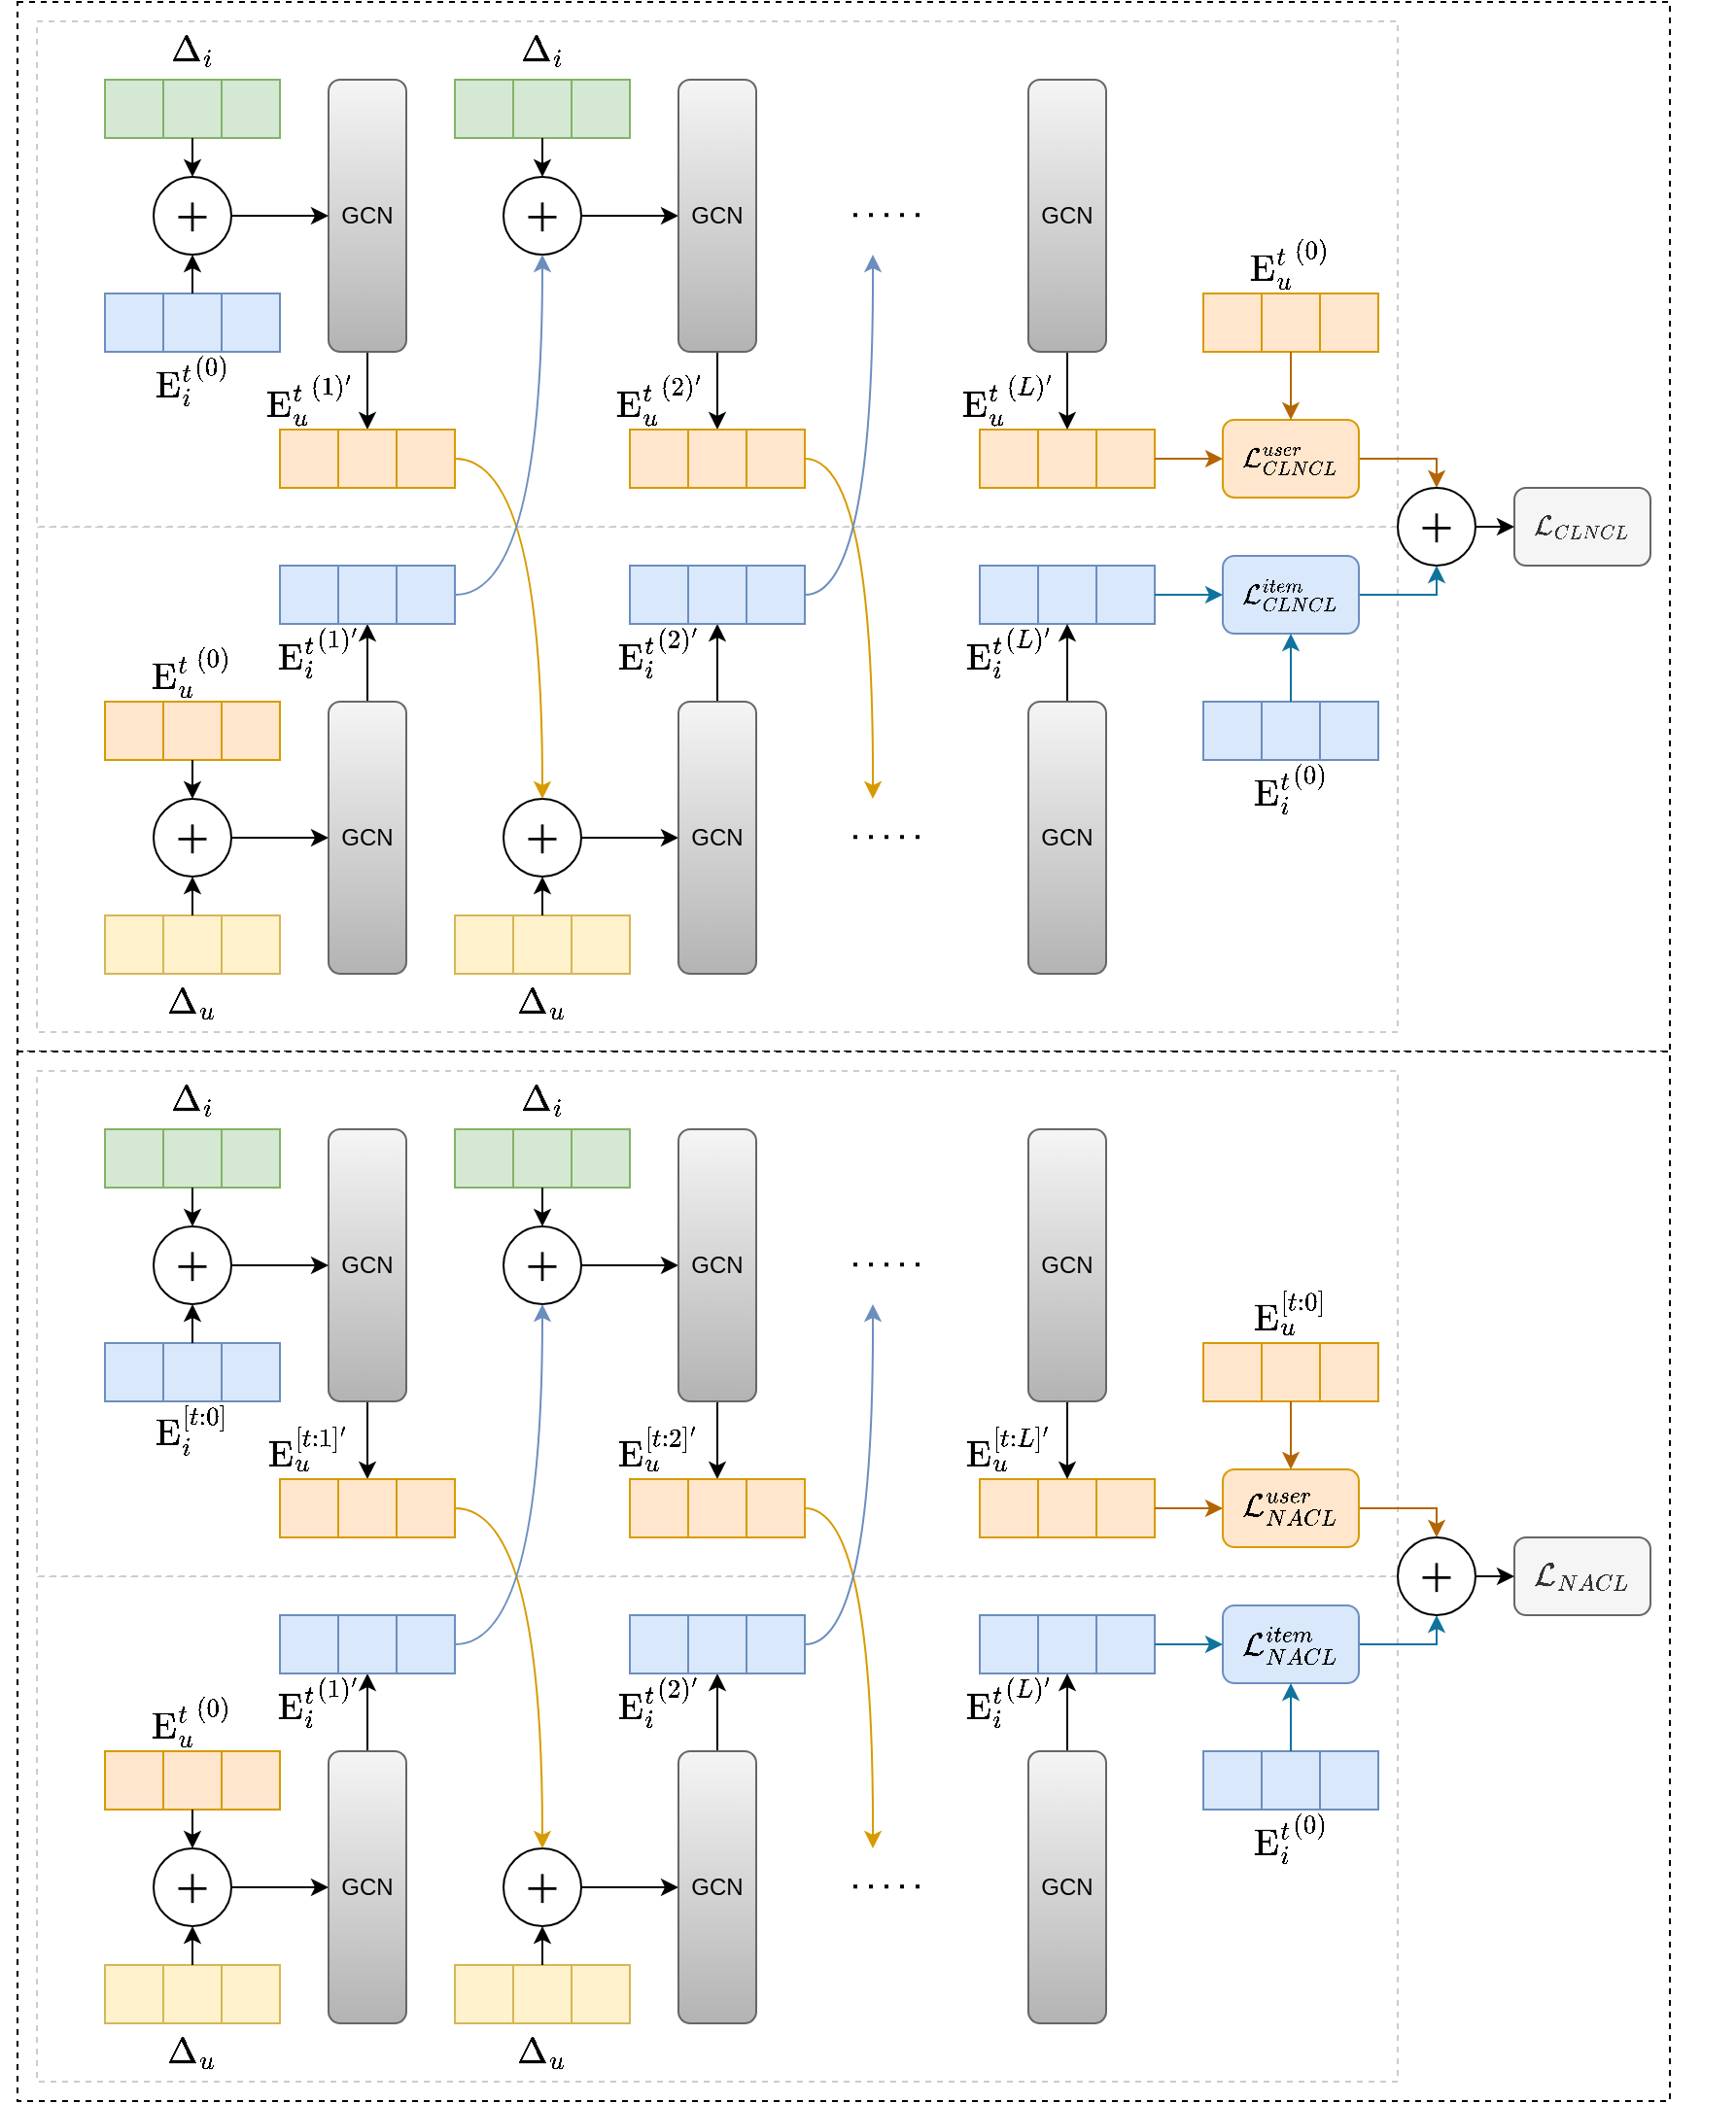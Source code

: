<mxfile version="24.8.3">
  <diagram name="第 1 页" id="0odNos-ram8B0JtTMt9t">
    <mxGraphModel dx="2236" dy="746" grid="1" gridSize="10" guides="1" tooltips="1" connect="1" arrows="1" fold="1" page="1" pageScale="1" pageWidth="850" pageHeight="540" math="1" shadow="0">
      <root>
        <mxCell id="0" />
        <mxCell id="1" parent="0" />
        <mxCell id="on7W_02Eu3kguIsyM6I1-46" value="" style="rounded=0;whiteSpace=wrap;html=1;dashed=1;" parent="1" vertex="1">
          <mxGeometry x="-850" width="850" height="540" as="geometry" />
        </mxCell>
        <mxCell id="on7W_02Eu3kguIsyM6I1-45" value="" style="rounded=0;whiteSpace=wrap;html=1;dashed=1;strokeColor=#CCCCCC;" parent="1" vertex="1">
          <mxGeometry x="-840" y="270" width="700" height="260" as="geometry" />
        </mxCell>
        <mxCell id="on7W_02Eu3kguIsyM6I1-44" value="" style="rounded=0;whiteSpace=wrap;html=1;dashed=1;strokeColor=#CCCCCC;" parent="1" vertex="1">
          <mxGeometry x="-840" y="10" width="700" height="260" as="geometry" />
        </mxCell>
        <mxCell id="hxnIVphIfkXCkqFVnGNQ-420" style="edgeStyle=orthogonalEdgeStyle;rounded=0;orthogonalLoop=1;jettySize=auto;html=1;exitX=0.5;exitY=1;exitDx=0;exitDy=0;entryX=0.5;entryY=0;entryDx=0;entryDy=0;" parent="1" source="hxnIVphIfkXCkqFVnGNQ-38" target="hxnIVphIfkXCkqFVnGNQ-418" edge="1">
          <mxGeometry relative="1" as="geometry" />
        </mxCell>
        <mxCell id="hxnIVphIfkXCkqFVnGNQ-38" value="GCN" style="rounded=1;whiteSpace=wrap;html=1;fillColor=#f5f5f5;gradientColor=#b3b3b3;strokeColor=#666666;" parent="1" vertex="1">
          <mxGeometry x="-690" y="40" width="40" height="140" as="geometry" />
        </mxCell>
        <mxCell id="hxnIVphIfkXCkqFVnGNQ-98" value="" style="group" parent="1" vertex="1" connectable="0">
          <mxGeometry x="-805" y="150" width="90" height="60" as="geometry" />
        </mxCell>
        <mxCell id="C153-lScjyPloALbCFHb-24" value="&lt;font style=&quot;font-size: 16px;&quot;&gt;$$ {\mathrm{E}_{i}^{t}}^{(0)}$$&lt;/font&gt;" style="text;html=1;align=center;verticalAlign=middle;whiteSpace=wrap;rounded=0;" parent="hxnIVphIfkXCkqFVnGNQ-98" vertex="1">
          <mxGeometry x="20" y="30" width="50" height="30" as="geometry" />
        </mxCell>
        <mxCell id="hxnIVphIfkXCkqFVnGNQ-39" value="" style="group;fillColor=#dae8fc;strokeColor=#6c8ebf;rotation=0;" parent="hxnIVphIfkXCkqFVnGNQ-98" vertex="1" connectable="0">
          <mxGeometry width="90" height="30" as="geometry" />
        </mxCell>
        <mxCell id="hxnIVphIfkXCkqFVnGNQ-40" value="" style="whiteSpace=wrap;html=1;aspect=fixed;fillColor=#dae8fc;strokeColor=#6c8ebf;rotation=0;" parent="hxnIVphIfkXCkqFVnGNQ-39" vertex="1">
          <mxGeometry width="30" height="30" as="geometry" />
        </mxCell>
        <mxCell id="hxnIVphIfkXCkqFVnGNQ-41" value="" style="whiteSpace=wrap;html=1;aspect=fixed;fillColor=#dae8fc;strokeColor=#6c8ebf;rotation=0;" parent="hxnIVphIfkXCkqFVnGNQ-39" vertex="1">
          <mxGeometry x="30" width="30" height="30" as="geometry" />
        </mxCell>
        <mxCell id="hxnIVphIfkXCkqFVnGNQ-42" value="" style="whiteSpace=wrap;html=1;aspect=fixed;fillColor=#dae8fc;strokeColor=#6c8ebf;rotation=0;" parent="hxnIVphIfkXCkqFVnGNQ-39" vertex="1">
          <mxGeometry x="60" width="30" height="30" as="geometry" />
        </mxCell>
        <mxCell id="hxnIVphIfkXCkqFVnGNQ-407" style="edgeStyle=orthogonalEdgeStyle;rounded=0;orthogonalLoop=1;jettySize=auto;html=1;exitX=1;exitY=0.5;exitDx=0;exitDy=0;entryX=0;entryY=0.5;entryDx=0;entryDy=0;" parent="1" source="hxnIVphIfkXCkqFVnGNQ-398" target="hxnIVphIfkXCkqFVnGNQ-38" edge="1">
          <mxGeometry relative="1" as="geometry" />
        </mxCell>
        <mxCell id="hxnIVphIfkXCkqFVnGNQ-398" value="&lt;font style=&quot;font-size: 20px;&quot;&gt;＋&lt;/font&gt;" style="ellipse;whiteSpace=wrap;html=1;aspect=fixed;" parent="1" vertex="1">
          <mxGeometry x="-780" y="90" width="40" height="40" as="geometry" />
        </mxCell>
        <mxCell id="hxnIVphIfkXCkqFVnGNQ-399" value="" style="group" parent="1" vertex="1" connectable="0">
          <mxGeometry x="-805" y="10" width="90" height="60" as="geometry" />
        </mxCell>
        <mxCell id="hxnIVphIfkXCkqFVnGNQ-400" value="" style="group;fillColor=#d5e8d4;strokeColor=#82b366;rotation=0;" parent="hxnIVphIfkXCkqFVnGNQ-399" vertex="1" connectable="0">
          <mxGeometry y="30" width="90" height="30" as="geometry" />
        </mxCell>
        <mxCell id="hxnIVphIfkXCkqFVnGNQ-401" value="" style="whiteSpace=wrap;html=1;aspect=fixed;fillColor=#d5e8d4;strokeColor=#82b366;rotation=0;" parent="hxnIVphIfkXCkqFVnGNQ-400" vertex="1">
          <mxGeometry width="30" height="30" as="geometry" />
        </mxCell>
        <mxCell id="hxnIVphIfkXCkqFVnGNQ-402" value="" style="whiteSpace=wrap;html=1;aspect=fixed;fillColor=#d5e8d4;strokeColor=#82b366;rotation=0;" parent="hxnIVphIfkXCkqFVnGNQ-400" vertex="1">
          <mxGeometry x="30" width="30" height="30" as="geometry" />
        </mxCell>
        <mxCell id="hxnIVphIfkXCkqFVnGNQ-403" value="" style="whiteSpace=wrap;html=1;aspect=fixed;fillColor=#d5e8d4;strokeColor=#82b366;rotation=0;" parent="hxnIVphIfkXCkqFVnGNQ-400" vertex="1">
          <mxGeometry x="60" width="30" height="30" as="geometry" />
        </mxCell>
        <mxCell id="hxnIVphIfkXCkqFVnGNQ-404" value="&lt;span style=&quot;font-size: 16px;&quot;&gt;$$\Delta_i$$&lt;/span&gt;" style="text;html=1;align=center;verticalAlign=middle;whiteSpace=wrap;rounded=0;" parent="hxnIVphIfkXCkqFVnGNQ-399" vertex="1">
          <mxGeometry x="20" width="50" height="30" as="geometry" />
        </mxCell>
        <mxCell id="hxnIVphIfkXCkqFVnGNQ-405" style="edgeStyle=orthogonalEdgeStyle;rounded=0;orthogonalLoop=1;jettySize=auto;html=1;exitX=0.5;exitY=0;exitDx=0;exitDy=0;entryX=0.5;entryY=1;entryDx=0;entryDy=0;" parent="1" source="hxnIVphIfkXCkqFVnGNQ-41" target="hxnIVphIfkXCkqFVnGNQ-398" edge="1">
          <mxGeometry relative="1" as="geometry" />
        </mxCell>
        <mxCell id="hxnIVphIfkXCkqFVnGNQ-406" style="edgeStyle=orthogonalEdgeStyle;rounded=0;orthogonalLoop=1;jettySize=auto;html=1;exitX=0.5;exitY=1;exitDx=0;exitDy=0;entryX=0.5;entryY=0;entryDx=0;entryDy=0;" parent="1" source="hxnIVphIfkXCkqFVnGNQ-402" target="hxnIVphIfkXCkqFVnGNQ-398" edge="1">
          <mxGeometry relative="1" as="geometry" />
        </mxCell>
        <mxCell id="hxnIVphIfkXCkqFVnGNQ-414" value="" style="group" parent="1" vertex="1" connectable="0">
          <mxGeometry x="-715" y="190" width="90" height="60" as="geometry" />
        </mxCell>
        <mxCell id="hxnIVphIfkXCkqFVnGNQ-415" value="&lt;font style=&quot;font-size: 16px;&quot;&gt;$$ {\mathrm{E}_{u}^{t}}^{(1)&#39;}$$&lt;/font&gt;" style="text;html=1;align=center;verticalAlign=middle;whiteSpace=wrap;rounded=0;" parent="hxnIVphIfkXCkqFVnGNQ-414" vertex="1">
          <mxGeometry x="-10" width="50" height="30" as="geometry" />
        </mxCell>
        <mxCell id="hxnIVphIfkXCkqFVnGNQ-416" value="" style="group;fillColor=#ffe6cc;strokeColor=#d79b00;rotation=0;" parent="hxnIVphIfkXCkqFVnGNQ-414" vertex="1" connectable="0">
          <mxGeometry y="30" width="90" height="30" as="geometry" />
        </mxCell>
        <mxCell id="hxnIVphIfkXCkqFVnGNQ-417" value="" style="whiteSpace=wrap;html=1;aspect=fixed;fillColor=#ffe6cc;strokeColor=#d79b00;rotation=0;" parent="hxnIVphIfkXCkqFVnGNQ-416" vertex="1">
          <mxGeometry width="30" height="30" as="geometry" />
        </mxCell>
        <mxCell id="hxnIVphIfkXCkqFVnGNQ-418" value="" style="whiteSpace=wrap;html=1;aspect=fixed;fillColor=#ffe6cc;strokeColor=#d79b00;rotation=0;" parent="hxnIVphIfkXCkqFVnGNQ-416" vertex="1">
          <mxGeometry x="30" width="30" height="30" as="geometry" />
        </mxCell>
        <mxCell id="hxnIVphIfkXCkqFVnGNQ-419" value="" style="whiteSpace=wrap;html=1;aspect=fixed;fillColor=#ffe6cc;strokeColor=#d79b00;rotation=0;" parent="hxnIVphIfkXCkqFVnGNQ-416" vertex="1">
          <mxGeometry x="60" width="30" height="30" as="geometry" />
        </mxCell>
        <mxCell id="hxnIVphIfkXCkqFVnGNQ-421" value="" style="group" parent="1" vertex="1" connectable="0">
          <mxGeometry x="-805" y="340" width="90" height="60" as="geometry" />
        </mxCell>
        <mxCell id="hxnIVphIfkXCkqFVnGNQ-423" value="" style="group;fillColor=#ffe6cc;strokeColor=#d79b00;rotation=0;" parent="hxnIVphIfkXCkqFVnGNQ-421" vertex="1" connectable="0">
          <mxGeometry y="20" width="90" height="30" as="geometry" />
        </mxCell>
        <mxCell id="hxnIVphIfkXCkqFVnGNQ-424" value="" style="whiteSpace=wrap;html=1;aspect=fixed;fillColor=#ffe6cc;strokeColor=#d79b00;rotation=0;" parent="hxnIVphIfkXCkqFVnGNQ-423" vertex="1">
          <mxGeometry width="30" height="30" as="geometry" />
        </mxCell>
        <mxCell id="hxnIVphIfkXCkqFVnGNQ-425" value="" style="whiteSpace=wrap;html=1;aspect=fixed;fillColor=#ffe6cc;strokeColor=#d79b00;rotation=0;" parent="hxnIVphIfkXCkqFVnGNQ-423" vertex="1">
          <mxGeometry x="30" width="30" height="30" as="geometry" />
        </mxCell>
        <mxCell id="hxnIVphIfkXCkqFVnGNQ-426" value="" style="whiteSpace=wrap;html=1;aspect=fixed;fillColor=#ffe6cc;strokeColor=#d79b00;rotation=0;" parent="hxnIVphIfkXCkqFVnGNQ-423" vertex="1">
          <mxGeometry x="60" width="30" height="30" as="geometry" />
        </mxCell>
        <mxCell id="hxnIVphIfkXCkqFVnGNQ-439" style="edgeStyle=orthogonalEdgeStyle;rounded=0;orthogonalLoop=1;jettySize=auto;html=1;exitX=1;exitY=0.5;exitDx=0;exitDy=0;entryX=0;entryY=0.5;entryDx=0;entryDy=0;" parent="1" source="hxnIVphIfkXCkqFVnGNQ-433" target="hxnIVphIfkXCkqFVnGNQ-438" edge="1">
          <mxGeometry relative="1" as="geometry" />
        </mxCell>
        <mxCell id="hxnIVphIfkXCkqFVnGNQ-433" value="&lt;font style=&quot;font-size: 20px;&quot;&gt;＋&lt;/font&gt;" style="ellipse;whiteSpace=wrap;html=1;aspect=fixed;" parent="1" vertex="1">
          <mxGeometry x="-780" y="410" width="40" height="40" as="geometry" />
        </mxCell>
        <mxCell id="hxnIVphIfkXCkqFVnGNQ-526" style="edgeStyle=orthogonalEdgeStyle;rounded=0;orthogonalLoop=1;jettySize=auto;html=1;exitX=1;exitY=0.5;exitDx=0;exitDy=0;entryX=0.5;entryY=1;entryDx=0;entryDy=0;fillColor=#b1ddf0;strokeColor=#10739e;" parent="1" source="hxnIVphIfkXCkqFVnGNQ-434" target="hxnIVphIfkXCkqFVnGNQ-521" edge="1">
          <mxGeometry relative="1" as="geometry">
            <Array as="points">
              <mxPoint x="-120" y="305" />
            </Array>
          </mxGeometry>
        </mxCell>
        <mxCell id="hxnIVphIfkXCkqFVnGNQ-434" value="$$\mathcal{L}_{CLNCL}^{item}$$" style="rounded=1;whiteSpace=wrap;html=1;fillColor=#dae8fc;strokeColor=#6c8ebf;" parent="1" vertex="1">
          <mxGeometry x="-230" y="285" width="70" height="40" as="geometry" />
        </mxCell>
        <mxCell id="hxnIVphIfkXCkqFVnGNQ-435" value="&lt;span style=&quot;font-size: 16px;&quot;&gt;$$\Delta_u$$&lt;/span&gt;" style="text;html=1;align=center;verticalAlign=middle;whiteSpace=wrap;rounded=0;" parent="1" vertex="1">
          <mxGeometry x="-785" y="500" width="50" height="30" as="geometry" />
        </mxCell>
        <mxCell id="hxnIVphIfkXCkqFVnGNQ-436" style="edgeStyle=orthogonalEdgeStyle;rounded=0;orthogonalLoop=1;jettySize=auto;html=1;exitX=0.5;exitY=1;exitDx=0;exitDy=0;entryX=0.5;entryY=0;entryDx=0;entryDy=0;" parent="1" source="hxnIVphIfkXCkqFVnGNQ-425" target="hxnIVphIfkXCkqFVnGNQ-433" edge="1">
          <mxGeometry relative="1" as="geometry" />
        </mxCell>
        <mxCell id="hxnIVphIfkXCkqFVnGNQ-448" style="edgeStyle=orthogonalEdgeStyle;rounded=0;orthogonalLoop=1;jettySize=auto;html=1;exitX=0.5;exitY=0;exitDx=0;exitDy=0;entryX=0.5;entryY=1;entryDx=0;entryDy=0;" parent="1" source="hxnIVphIfkXCkqFVnGNQ-438" target="hxnIVphIfkXCkqFVnGNQ-444" edge="1">
          <mxGeometry relative="1" as="geometry" />
        </mxCell>
        <mxCell id="hxnIVphIfkXCkqFVnGNQ-438" value="GCN" style="rounded=1;whiteSpace=wrap;html=1;fillColor=#f5f5f5;gradientColor=#b3b3b3;strokeColor=#666666;" parent="1" vertex="1">
          <mxGeometry x="-690" y="360" width="40" height="140" as="geometry" />
        </mxCell>
        <mxCell id="hxnIVphIfkXCkqFVnGNQ-449" value="" style="group" parent="1" vertex="1" connectable="0">
          <mxGeometry x="-715" y="290" width="90" height="60" as="geometry" />
        </mxCell>
        <mxCell id="hxnIVphIfkXCkqFVnGNQ-441" value="&lt;font style=&quot;font-size: 16px;&quot;&gt;$$ {\mathrm{E}_{i}^{t}}^{(1)&#39;}$$&lt;/font&gt;" style="text;html=1;align=center;verticalAlign=middle;whiteSpace=wrap;rounded=0;container=0;" parent="hxnIVphIfkXCkqFVnGNQ-449" vertex="1">
          <mxGeometry x="-5" y="30" width="50" height="30" as="geometry" />
        </mxCell>
        <mxCell id="hxnIVphIfkXCkqFVnGNQ-446" value="" style="group" parent="hxnIVphIfkXCkqFVnGNQ-449" vertex="1" connectable="0">
          <mxGeometry width="90" height="30" as="geometry" />
        </mxCell>
        <mxCell id="hxnIVphIfkXCkqFVnGNQ-442" value="" style="group;fillColor=#dae8fc;strokeColor=#6c8ebf;rotation=0;container=0;" parent="hxnIVphIfkXCkqFVnGNQ-446" vertex="1" connectable="0">
          <mxGeometry width="90" height="30" as="geometry" />
        </mxCell>
        <mxCell id="hxnIVphIfkXCkqFVnGNQ-443" value="" style="whiteSpace=wrap;html=1;aspect=fixed;fillColor=#dae8fc;strokeColor=#6c8ebf;rotation=0;container=0;" parent="hxnIVphIfkXCkqFVnGNQ-446" vertex="1">
          <mxGeometry width="30" height="30" as="geometry" />
        </mxCell>
        <mxCell id="hxnIVphIfkXCkqFVnGNQ-444" value="" style="whiteSpace=wrap;html=1;aspect=fixed;fillColor=#dae8fc;strokeColor=#6c8ebf;rotation=0;container=0;" parent="hxnIVphIfkXCkqFVnGNQ-446" vertex="1">
          <mxGeometry x="30" width="30" height="30" as="geometry" />
        </mxCell>
        <mxCell id="hxnIVphIfkXCkqFVnGNQ-445" value="" style="whiteSpace=wrap;html=1;aspect=fixed;fillColor=#dae8fc;strokeColor=#6c8ebf;rotation=0;container=0;" parent="hxnIVphIfkXCkqFVnGNQ-446" vertex="1">
          <mxGeometry x="60" width="30" height="30" as="geometry" />
        </mxCell>
        <mxCell id="hxnIVphIfkXCkqFVnGNQ-450" value="" style="group;fillColor=#fff2cc;strokeColor=#d6b656;rotation=0;" parent="1" vertex="1" connectable="0">
          <mxGeometry x="-625" y="470" width="90" height="30" as="geometry" />
        </mxCell>
        <mxCell id="hxnIVphIfkXCkqFVnGNQ-451" value="" style="whiteSpace=wrap;html=1;aspect=fixed;fillColor=#fff2cc;strokeColor=#d6b656;rotation=0;" parent="hxnIVphIfkXCkqFVnGNQ-450" vertex="1">
          <mxGeometry width="30" height="30" as="geometry" />
        </mxCell>
        <mxCell id="hxnIVphIfkXCkqFVnGNQ-452" value="" style="whiteSpace=wrap;html=1;aspect=fixed;fillColor=#fff2cc;strokeColor=#d6b656;rotation=0;" parent="hxnIVphIfkXCkqFVnGNQ-450" vertex="1">
          <mxGeometry x="30" width="30" height="30" as="geometry" />
        </mxCell>
        <mxCell id="hxnIVphIfkXCkqFVnGNQ-453" value="" style="whiteSpace=wrap;html=1;aspect=fixed;fillColor=#fff2cc;strokeColor=#d6b656;rotation=0;" parent="hxnIVphIfkXCkqFVnGNQ-450" vertex="1">
          <mxGeometry x="60" width="30" height="30" as="geometry" />
        </mxCell>
        <mxCell id="hxnIVphIfkXCkqFVnGNQ-473" style="edgeStyle=orthogonalEdgeStyle;rounded=0;orthogonalLoop=1;jettySize=auto;html=1;exitX=1;exitY=0.5;exitDx=0;exitDy=0;entryX=0;entryY=0.5;entryDx=0;entryDy=0;" parent="1" source="hxnIVphIfkXCkqFVnGNQ-454" target="hxnIVphIfkXCkqFVnGNQ-472" edge="1">
          <mxGeometry relative="1" as="geometry" />
        </mxCell>
        <mxCell id="hxnIVphIfkXCkqFVnGNQ-454" value="&lt;font style=&quot;font-size: 20px;&quot;&gt;＋&lt;/font&gt;" style="ellipse;whiteSpace=wrap;html=1;aspect=fixed;" parent="1" vertex="1">
          <mxGeometry x="-600" y="410" width="40" height="40" as="geometry" />
        </mxCell>
        <mxCell id="hxnIVphIfkXCkqFVnGNQ-455" value="&lt;span style=&quot;font-size: 16px;&quot;&gt;$$\Delta_u$$&lt;/span&gt;" style="text;html=1;align=center;verticalAlign=middle;whiteSpace=wrap;rounded=0;" parent="1" vertex="1">
          <mxGeometry x="-605" y="500" width="50" height="30" as="geometry" />
        </mxCell>
        <mxCell id="hxnIVphIfkXCkqFVnGNQ-456" style="edgeStyle=orthogonalEdgeStyle;rounded=0;orthogonalLoop=1;jettySize=auto;html=1;exitX=0.5;exitY=0;exitDx=0;exitDy=0;entryX=0.5;entryY=1;entryDx=0;entryDy=0;" parent="1" source="hxnIVphIfkXCkqFVnGNQ-452" target="hxnIVphIfkXCkqFVnGNQ-454" edge="1">
          <mxGeometry relative="1" as="geometry" />
        </mxCell>
        <mxCell id="hxnIVphIfkXCkqFVnGNQ-471" style="edgeStyle=orthogonalEdgeStyle;rounded=0;orthogonalLoop=1;jettySize=auto;html=1;exitX=1;exitY=0.5;exitDx=0;exitDy=0;entryX=0;entryY=0.5;entryDx=0;entryDy=0;" parent="1" source="hxnIVphIfkXCkqFVnGNQ-458" target="hxnIVphIfkXCkqFVnGNQ-470" edge="1">
          <mxGeometry relative="1" as="geometry" />
        </mxCell>
        <mxCell id="hxnIVphIfkXCkqFVnGNQ-458" value="&lt;font style=&quot;font-size: 20px;&quot;&gt;＋&lt;/font&gt;" style="ellipse;whiteSpace=wrap;html=1;aspect=fixed;" parent="1" vertex="1">
          <mxGeometry x="-600" y="90" width="40" height="40" as="geometry" />
        </mxCell>
        <mxCell id="hxnIVphIfkXCkqFVnGNQ-459" value="" style="group" parent="1" vertex="1" connectable="0">
          <mxGeometry x="-625" y="10" width="90" height="60" as="geometry" />
        </mxCell>
        <mxCell id="hxnIVphIfkXCkqFVnGNQ-460" value="" style="group;fillColor=#d5e8d4;strokeColor=#82b366;rotation=0;" parent="hxnIVphIfkXCkqFVnGNQ-459" vertex="1" connectable="0">
          <mxGeometry y="30" width="90" height="30" as="geometry" />
        </mxCell>
        <mxCell id="hxnIVphIfkXCkqFVnGNQ-461" value="" style="whiteSpace=wrap;html=1;aspect=fixed;fillColor=#d5e8d4;strokeColor=#82b366;rotation=0;" parent="hxnIVphIfkXCkqFVnGNQ-460" vertex="1">
          <mxGeometry width="30" height="30" as="geometry" />
        </mxCell>
        <mxCell id="hxnIVphIfkXCkqFVnGNQ-462" value="" style="whiteSpace=wrap;html=1;aspect=fixed;fillColor=#d5e8d4;strokeColor=#82b366;rotation=0;" parent="hxnIVphIfkXCkqFVnGNQ-460" vertex="1">
          <mxGeometry x="30" width="30" height="30" as="geometry" />
        </mxCell>
        <mxCell id="hxnIVphIfkXCkqFVnGNQ-463" value="" style="whiteSpace=wrap;html=1;aspect=fixed;fillColor=#d5e8d4;strokeColor=#82b366;rotation=0;" parent="hxnIVphIfkXCkqFVnGNQ-460" vertex="1">
          <mxGeometry x="60" width="30" height="30" as="geometry" />
        </mxCell>
        <mxCell id="hxnIVphIfkXCkqFVnGNQ-464" value="&lt;span style=&quot;font-size: 16px;&quot;&gt;$$\Delta_i$$&lt;/span&gt;" style="text;html=1;align=center;verticalAlign=middle;whiteSpace=wrap;rounded=0;" parent="hxnIVphIfkXCkqFVnGNQ-459" vertex="1">
          <mxGeometry x="20" width="50" height="30" as="geometry" />
        </mxCell>
        <mxCell id="hxnIVphIfkXCkqFVnGNQ-465" style="edgeStyle=orthogonalEdgeStyle;rounded=0;orthogonalLoop=1;jettySize=auto;html=1;exitX=0.5;exitY=1;exitDx=0;exitDy=0;entryX=0.5;entryY=0;entryDx=0;entryDy=0;" parent="1" source="hxnIVphIfkXCkqFVnGNQ-462" target="hxnIVphIfkXCkqFVnGNQ-458" edge="1">
          <mxGeometry relative="1" as="geometry" />
        </mxCell>
        <mxCell id="hxnIVphIfkXCkqFVnGNQ-468" value="" style="endArrow=classic;html=1;rounded=0;entryX=0.5;entryY=0;entryDx=0;entryDy=0;exitX=1;exitY=0.5;exitDx=0;exitDy=0;edgeStyle=orthogonalEdgeStyle;elbow=vertical;curved=1;fillColor=#ffe6cc;strokeColor=#d79b00;" parent="1" source="hxnIVphIfkXCkqFVnGNQ-419" target="hxnIVphIfkXCkqFVnGNQ-454" edge="1">
          <mxGeometry width="50" height="50" relative="1" as="geometry">
            <mxPoint x="-560" y="280" as="sourcePoint" />
            <mxPoint x="-510" y="230" as="targetPoint" />
          </mxGeometry>
        </mxCell>
        <mxCell id="hxnIVphIfkXCkqFVnGNQ-469" style="rounded=0;orthogonalLoop=1;jettySize=auto;html=1;exitX=1;exitY=0.5;exitDx=0;exitDy=0;entryX=0.5;entryY=1;entryDx=0;entryDy=0;edgeStyle=orthogonalEdgeStyle;curved=1;fillColor=#dae8fc;strokeColor=#6c8ebf;" parent="1" source="hxnIVphIfkXCkqFVnGNQ-445" target="hxnIVphIfkXCkqFVnGNQ-458" edge="1">
          <mxGeometry relative="1" as="geometry" />
        </mxCell>
        <mxCell id="hxnIVphIfkXCkqFVnGNQ-487" style="edgeStyle=orthogonalEdgeStyle;rounded=0;orthogonalLoop=1;jettySize=auto;html=1;exitX=0.5;exitY=1;exitDx=0;exitDy=0;entryX=0.5;entryY=0;entryDx=0;entryDy=0;" parent="1" source="hxnIVphIfkXCkqFVnGNQ-470" target="hxnIVphIfkXCkqFVnGNQ-478" edge="1">
          <mxGeometry relative="1" as="geometry" />
        </mxCell>
        <mxCell id="hxnIVphIfkXCkqFVnGNQ-470" value="GCN" style="rounded=1;whiteSpace=wrap;html=1;fillColor=#f5f5f5;gradientColor=#b3b3b3;strokeColor=#666666;" parent="1" vertex="1">
          <mxGeometry x="-510" y="40" width="40" height="140" as="geometry" />
        </mxCell>
        <mxCell id="hxnIVphIfkXCkqFVnGNQ-489" style="edgeStyle=orthogonalEdgeStyle;rounded=0;orthogonalLoop=1;jettySize=auto;html=1;exitX=0.5;exitY=0;exitDx=0;exitDy=0;entryX=0.5;entryY=1;entryDx=0;entryDy=0;" parent="1" source="hxnIVphIfkXCkqFVnGNQ-472" target="hxnIVphIfkXCkqFVnGNQ-485" edge="1">
          <mxGeometry relative="1" as="geometry" />
        </mxCell>
        <mxCell id="hxnIVphIfkXCkqFVnGNQ-472" value="GCN" style="rounded=1;whiteSpace=wrap;html=1;fillColor=#f5f5f5;gradientColor=#b3b3b3;strokeColor=#666666;" parent="1" vertex="1">
          <mxGeometry x="-510" y="360" width="40" height="140" as="geometry" />
        </mxCell>
        <mxCell id="hxnIVphIfkXCkqFVnGNQ-474" value="" style="group" parent="1" vertex="1" connectable="0">
          <mxGeometry x="-535" y="190" width="90" height="60" as="geometry" />
        </mxCell>
        <mxCell id="hxnIVphIfkXCkqFVnGNQ-475" value="&lt;font style=&quot;font-size: 16px;&quot;&gt;$$ {\mathrm{E}_{u}^{t}}^{(2)&#39;}$$&lt;/font&gt;" style="text;html=1;align=center;verticalAlign=middle;whiteSpace=wrap;rounded=0;" parent="hxnIVphIfkXCkqFVnGNQ-474" vertex="1">
          <mxGeometry x="-10" width="50" height="30" as="geometry" />
        </mxCell>
        <mxCell id="hxnIVphIfkXCkqFVnGNQ-476" value="" style="group;fillColor=#ffe6cc;strokeColor=#d79b00;rotation=0;" parent="hxnIVphIfkXCkqFVnGNQ-474" vertex="1" connectable="0">
          <mxGeometry y="30" width="90" height="30" as="geometry" />
        </mxCell>
        <mxCell id="hxnIVphIfkXCkqFVnGNQ-477" value="" style="whiteSpace=wrap;html=1;aspect=fixed;fillColor=#ffe6cc;strokeColor=#d79b00;rotation=0;" parent="hxnIVphIfkXCkqFVnGNQ-476" vertex="1">
          <mxGeometry width="30" height="30" as="geometry" />
        </mxCell>
        <mxCell id="hxnIVphIfkXCkqFVnGNQ-478" value="" style="whiteSpace=wrap;html=1;aspect=fixed;fillColor=#ffe6cc;strokeColor=#d79b00;rotation=0;" parent="hxnIVphIfkXCkqFVnGNQ-476" vertex="1">
          <mxGeometry x="30" width="30" height="30" as="geometry" />
        </mxCell>
        <mxCell id="hxnIVphIfkXCkqFVnGNQ-479" value="" style="whiteSpace=wrap;html=1;aspect=fixed;fillColor=#ffe6cc;strokeColor=#d79b00;rotation=0;" parent="hxnIVphIfkXCkqFVnGNQ-476" vertex="1">
          <mxGeometry x="60" width="30" height="30" as="geometry" />
        </mxCell>
        <mxCell id="hxnIVphIfkXCkqFVnGNQ-480" value="" style="group" parent="1" vertex="1" connectable="0">
          <mxGeometry x="-535" y="290" width="90" height="60" as="geometry" />
        </mxCell>
        <mxCell id="hxnIVphIfkXCkqFVnGNQ-481" value="&lt;font style=&quot;font-size: 16px;&quot;&gt;$$ {\mathrm{E}_{i}^{t}}^{(2)&#39;}$$&lt;/font&gt;" style="text;html=1;align=center;verticalAlign=middle;whiteSpace=wrap;rounded=0;container=0;" parent="hxnIVphIfkXCkqFVnGNQ-480" vertex="1">
          <mxGeometry x="-10" y="30" width="50" height="30" as="geometry" />
        </mxCell>
        <mxCell id="hxnIVphIfkXCkqFVnGNQ-482" value="" style="group" parent="hxnIVphIfkXCkqFVnGNQ-480" vertex="1" connectable="0">
          <mxGeometry width="90" height="30" as="geometry" />
        </mxCell>
        <mxCell id="hxnIVphIfkXCkqFVnGNQ-483" value="" style="group;fillColor=#dae8fc;strokeColor=#6c8ebf;rotation=0;container=0;" parent="hxnIVphIfkXCkqFVnGNQ-482" vertex="1" connectable="0">
          <mxGeometry width="90" height="30" as="geometry" />
        </mxCell>
        <mxCell id="hxnIVphIfkXCkqFVnGNQ-484" value="" style="whiteSpace=wrap;html=1;aspect=fixed;fillColor=#dae8fc;strokeColor=#6c8ebf;rotation=0;container=0;" parent="hxnIVphIfkXCkqFVnGNQ-482" vertex="1">
          <mxGeometry width="30" height="30" as="geometry" />
        </mxCell>
        <mxCell id="hxnIVphIfkXCkqFVnGNQ-485" value="" style="whiteSpace=wrap;html=1;aspect=fixed;fillColor=#dae8fc;strokeColor=#6c8ebf;rotation=0;container=0;" parent="hxnIVphIfkXCkqFVnGNQ-482" vertex="1">
          <mxGeometry x="30" width="30" height="30" as="geometry" />
        </mxCell>
        <mxCell id="hxnIVphIfkXCkqFVnGNQ-486" value="" style="whiteSpace=wrap;html=1;aspect=fixed;fillColor=#dae8fc;strokeColor=#6c8ebf;rotation=0;container=0;" parent="hxnIVphIfkXCkqFVnGNQ-482" vertex="1">
          <mxGeometry x="60" width="30" height="30" as="geometry" />
        </mxCell>
        <mxCell id="hxnIVphIfkXCkqFVnGNQ-492" style="edgeStyle=orthogonalEdgeStyle;rounded=0;orthogonalLoop=1;jettySize=auto;html=1;exitX=1;exitY=0.5;exitDx=0;exitDy=0;curved=1;fillColor=#ffe6cc;strokeColor=#d79b00;" parent="1" source="hxnIVphIfkXCkqFVnGNQ-479" edge="1">
          <mxGeometry relative="1" as="geometry">
            <mxPoint x="-410" y="410" as="targetPoint" />
          </mxGeometry>
        </mxCell>
        <mxCell id="hxnIVphIfkXCkqFVnGNQ-493" style="edgeStyle=orthogonalEdgeStyle;rounded=0;orthogonalLoop=1;jettySize=auto;html=1;exitX=1;exitY=0.5;exitDx=0;exitDy=0;curved=1;fillColor=#dae8fc;strokeColor=#6c8ebf;" parent="1" source="hxnIVphIfkXCkqFVnGNQ-486" edge="1">
          <mxGeometry relative="1" as="geometry">
            <mxPoint x="-410" y="130" as="targetPoint" />
          </mxGeometry>
        </mxCell>
        <mxCell id="hxnIVphIfkXCkqFVnGNQ-494" value="" style="endArrow=none;dashed=1;html=1;dashPattern=1 3;strokeWidth=2;rounded=0;" parent="1" edge="1">
          <mxGeometry width="50" height="50" relative="1" as="geometry">
            <mxPoint x="-420" y="429.58" as="sourcePoint" />
            <mxPoint x="-380" y="429.58" as="targetPoint" />
          </mxGeometry>
        </mxCell>
        <mxCell id="hxnIVphIfkXCkqFVnGNQ-495" value="" style="endArrow=none;dashed=1;html=1;dashPattern=1 3;strokeWidth=2;rounded=0;" parent="1" edge="1">
          <mxGeometry width="50" height="50" relative="1" as="geometry">
            <mxPoint x="-420" y="109.58" as="sourcePoint" />
            <mxPoint x="-380" y="109.58" as="targetPoint" />
          </mxGeometry>
        </mxCell>
        <mxCell id="hxnIVphIfkXCkqFVnGNQ-496" value="" style="group" parent="1" vertex="1" connectable="0">
          <mxGeometry x="-355" y="190" width="90" height="60" as="geometry" />
        </mxCell>
        <mxCell id="hxnIVphIfkXCkqFVnGNQ-497" value="&lt;font style=&quot;font-size: 16px;&quot;&gt;$$ {\mathrm{E}_{u}^{t}}^{(L)&#39;}$$&lt;/font&gt;" style="text;html=1;align=center;verticalAlign=middle;whiteSpace=wrap;rounded=0;" parent="hxnIVphIfkXCkqFVnGNQ-496" vertex="1">
          <mxGeometry x="-10" width="50" height="30" as="geometry" />
        </mxCell>
        <mxCell id="hxnIVphIfkXCkqFVnGNQ-498" value="" style="group;fillColor=#ffe6cc;strokeColor=#d79b00;rotation=0;" parent="hxnIVphIfkXCkqFVnGNQ-496" vertex="1" connectable="0">
          <mxGeometry y="30" width="90" height="30" as="geometry" />
        </mxCell>
        <mxCell id="hxnIVphIfkXCkqFVnGNQ-499" value="" style="whiteSpace=wrap;html=1;aspect=fixed;fillColor=#ffe6cc;strokeColor=#d79b00;rotation=0;" parent="hxnIVphIfkXCkqFVnGNQ-498" vertex="1">
          <mxGeometry width="30" height="30" as="geometry" />
        </mxCell>
        <mxCell id="hxnIVphIfkXCkqFVnGNQ-500" value="" style="whiteSpace=wrap;html=1;aspect=fixed;fillColor=#ffe6cc;strokeColor=#d79b00;rotation=0;" parent="hxnIVphIfkXCkqFVnGNQ-498" vertex="1">
          <mxGeometry x="30" width="30" height="30" as="geometry" />
        </mxCell>
        <mxCell id="hxnIVphIfkXCkqFVnGNQ-501" value="" style="whiteSpace=wrap;html=1;aspect=fixed;fillColor=#ffe6cc;strokeColor=#d79b00;rotation=0;" parent="hxnIVphIfkXCkqFVnGNQ-498" vertex="1">
          <mxGeometry x="60" width="30" height="30" as="geometry" />
        </mxCell>
        <mxCell id="hxnIVphIfkXCkqFVnGNQ-502" value="" style="group" parent="1" vertex="1" connectable="0">
          <mxGeometry x="-355" y="290" width="90" height="60" as="geometry" />
        </mxCell>
        <mxCell id="hxnIVphIfkXCkqFVnGNQ-503" value="&lt;font style=&quot;font-size: 16px;&quot;&gt;$$ {\mathrm{E}_{i}^{t}}^{(L)&#39;}$$&lt;/font&gt;" style="text;html=1;align=center;verticalAlign=middle;whiteSpace=wrap;rounded=0;container=0;" parent="hxnIVphIfkXCkqFVnGNQ-502" vertex="1">
          <mxGeometry x="-10" y="30" width="50" height="30" as="geometry" />
        </mxCell>
        <mxCell id="hxnIVphIfkXCkqFVnGNQ-504" value="" style="group" parent="hxnIVphIfkXCkqFVnGNQ-502" vertex="1" connectable="0">
          <mxGeometry width="90" height="30" as="geometry" />
        </mxCell>
        <mxCell id="hxnIVphIfkXCkqFVnGNQ-505" value="" style="group;fillColor=#dae8fc;strokeColor=#6c8ebf;rotation=0;container=0;" parent="hxnIVphIfkXCkqFVnGNQ-504" vertex="1" connectable="0">
          <mxGeometry width="90" height="30" as="geometry" />
        </mxCell>
        <mxCell id="hxnIVphIfkXCkqFVnGNQ-506" value="" style="whiteSpace=wrap;html=1;aspect=fixed;fillColor=#dae8fc;strokeColor=#6c8ebf;rotation=0;container=0;" parent="hxnIVphIfkXCkqFVnGNQ-504" vertex="1">
          <mxGeometry width="30" height="30" as="geometry" />
        </mxCell>
        <mxCell id="hxnIVphIfkXCkqFVnGNQ-507" value="" style="whiteSpace=wrap;html=1;aspect=fixed;fillColor=#dae8fc;strokeColor=#6c8ebf;rotation=0;container=0;" parent="hxnIVphIfkXCkqFVnGNQ-504" vertex="1">
          <mxGeometry x="30" width="30" height="30" as="geometry" />
        </mxCell>
        <mxCell id="hxnIVphIfkXCkqFVnGNQ-508" value="" style="whiteSpace=wrap;html=1;aspect=fixed;fillColor=#dae8fc;strokeColor=#6c8ebf;rotation=0;container=0;" parent="hxnIVphIfkXCkqFVnGNQ-504" vertex="1">
          <mxGeometry x="60" width="30" height="30" as="geometry" />
        </mxCell>
        <mxCell id="hxnIVphIfkXCkqFVnGNQ-511" style="edgeStyle=orthogonalEdgeStyle;rounded=0;orthogonalLoop=1;jettySize=auto;html=1;exitX=0.5;exitY=1;exitDx=0;exitDy=0;" parent="1" source="hxnIVphIfkXCkqFVnGNQ-510" target="hxnIVphIfkXCkqFVnGNQ-500" edge="1">
          <mxGeometry relative="1" as="geometry" />
        </mxCell>
        <mxCell id="hxnIVphIfkXCkqFVnGNQ-510" value="GCN" style="rounded=1;whiteSpace=wrap;html=1;fillColor=#f5f5f5;gradientColor=#b3b3b3;strokeColor=#666666;" parent="1" vertex="1">
          <mxGeometry x="-330" y="40" width="40" height="140" as="geometry" />
        </mxCell>
        <mxCell id="hxnIVphIfkXCkqFVnGNQ-514" style="edgeStyle=orthogonalEdgeStyle;rounded=0;orthogonalLoop=1;jettySize=auto;html=1;exitX=0.5;exitY=0;exitDx=0;exitDy=0;entryX=0.5;entryY=1;entryDx=0;entryDy=0;" parent="1" source="hxnIVphIfkXCkqFVnGNQ-512" target="hxnIVphIfkXCkqFVnGNQ-507" edge="1">
          <mxGeometry relative="1" as="geometry" />
        </mxCell>
        <mxCell id="hxnIVphIfkXCkqFVnGNQ-512" value="GCN" style="rounded=1;whiteSpace=wrap;html=1;fillColor=#f5f5f5;gradientColor=#b3b3b3;strokeColor=#666666;" parent="1" vertex="1">
          <mxGeometry x="-330" y="360" width="40" height="140" as="geometry" />
        </mxCell>
        <mxCell id="hxnIVphIfkXCkqFVnGNQ-422" value="&lt;font style=&quot;font-size: 16px;&quot;&gt;$$ {\mathrm{E}_{u}^{t}}^{(0)}$$&lt;/font&gt;" style="text;html=1;align=center;verticalAlign=middle;whiteSpace=wrap;rounded=0;" parent="1" vertex="1">
          <mxGeometry x="-785" y="330" width="50" height="30" as="geometry" />
        </mxCell>
        <mxCell id="hxnIVphIfkXCkqFVnGNQ-525" style="edgeStyle=orthogonalEdgeStyle;rounded=0;orthogonalLoop=1;jettySize=auto;html=1;exitX=1;exitY=0.5;exitDx=0;exitDy=0;entryX=0.5;entryY=0;entryDx=0;entryDy=0;fillColor=#fad7ac;strokeColor=#b46504;" parent="1" source="hxnIVphIfkXCkqFVnGNQ-519" target="hxnIVphIfkXCkqFVnGNQ-521" edge="1">
          <mxGeometry relative="1" as="geometry">
            <Array as="points">
              <mxPoint x="-120" y="235" />
            </Array>
          </mxGeometry>
        </mxCell>
        <mxCell id="hxnIVphIfkXCkqFVnGNQ-519" value="$$\mathcal{L}_{CLNCL}^{user}$$" style="rounded=1;whiteSpace=wrap;html=1;fillColor=#ffe6cc;strokeColor=#d79b00;" parent="1" vertex="1">
          <mxGeometry x="-230" y="215" width="70" height="40" as="geometry" />
        </mxCell>
        <mxCell id="hxnIVphIfkXCkqFVnGNQ-520" value="$$\mathcal{L}_{CLNCL}$$" style="rounded=1;whiteSpace=wrap;html=1;fillColor=#f5f5f5;strokeColor=#666666;fontColor=#333333;" parent="1" vertex="1">
          <mxGeometry x="-80" y="250" width="70" height="40" as="geometry" />
        </mxCell>
        <mxCell id="hxnIVphIfkXCkqFVnGNQ-524" style="edgeStyle=orthogonalEdgeStyle;rounded=0;orthogonalLoop=1;jettySize=auto;html=1;exitX=1;exitY=0.5;exitDx=0;exitDy=0;entryX=0;entryY=0.5;entryDx=0;entryDy=0;" parent="1" source="hxnIVphIfkXCkqFVnGNQ-521" target="hxnIVphIfkXCkqFVnGNQ-520" edge="1">
          <mxGeometry relative="1" as="geometry" />
        </mxCell>
        <mxCell id="hxnIVphIfkXCkqFVnGNQ-521" value="&lt;font style=&quot;font-size: 20px;&quot;&gt;＋&lt;/font&gt;" style="ellipse;whiteSpace=wrap;html=1;aspect=fixed;" parent="1" vertex="1">
          <mxGeometry x="-140" y="250" width="40" height="40" as="geometry" />
        </mxCell>
        <mxCell id="hxnIVphIfkXCkqFVnGNQ-663" value="" style="group;fillColor=#fff2cc;strokeColor=#d6b656;rotation=0;" parent="1" vertex="1" connectable="0">
          <mxGeometry x="-805" y="470" width="90" height="30" as="geometry" />
        </mxCell>
        <mxCell id="hxnIVphIfkXCkqFVnGNQ-664" value="" style="whiteSpace=wrap;html=1;aspect=fixed;fillColor=#fff2cc;strokeColor=#d6b656;rotation=0;" parent="hxnIVphIfkXCkqFVnGNQ-663" vertex="1">
          <mxGeometry width="30" height="30" as="geometry" />
        </mxCell>
        <mxCell id="hxnIVphIfkXCkqFVnGNQ-665" value="" style="whiteSpace=wrap;html=1;aspect=fixed;fillColor=#fff2cc;strokeColor=#d6b656;rotation=0;" parent="hxnIVphIfkXCkqFVnGNQ-663" vertex="1">
          <mxGeometry x="30" width="30" height="30" as="geometry" />
        </mxCell>
        <mxCell id="hxnIVphIfkXCkqFVnGNQ-666" value="" style="whiteSpace=wrap;html=1;aspect=fixed;fillColor=#fff2cc;strokeColor=#d6b656;rotation=0;" parent="hxnIVphIfkXCkqFVnGNQ-663" vertex="1">
          <mxGeometry x="60" width="30" height="30" as="geometry" />
        </mxCell>
        <mxCell id="hxnIVphIfkXCkqFVnGNQ-667" style="edgeStyle=orthogonalEdgeStyle;rounded=0;orthogonalLoop=1;jettySize=auto;html=1;exitX=0.5;exitY=0;exitDx=0;exitDy=0;entryX=0.5;entryY=1;entryDx=0;entryDy=0;" parent="1" source="hxnIVphIfkXCkqFVnGNQ-665" target="hxnIVphIfkXCkqFVnGNQ-433" edge="1">
          <mxGeometry relative="1" as="geometry" />
        </mxCell>
        <mxCell id="on7W_02Eu3kguIsyM6I1-21" value="" style="group" parent="1" vertex="1" connectable="0">
          <mxGeometry x="-240" y="130" width="90" height="60" as="geometry" />
        </mxCell>
        <mxCell id="on7W_02Eu3kguIsyM6I1-22" value="" style="group;fillColor=#ffe6cc;strokeColor=#d79b00;rotation=0;" parent="on7W_02Eu3kguIsyM6I1-21" vertex="1" connectable="0">
          <mxGeometry y="20" width="90" height="30" as="geometry" />
        </mxCell>
        <mxCell id="on7W_02Eu3kguIsyM6I1-23" value="" style="whiteSpace=wrap;html=1;aspect=fixed;fillColor=#ffe6cc;strokeColor=#d79b00;rotation=0;" parent="on7W_02Eu3kguIsyM6I1-22" vertex="1">
          <mxGeometry width="30" height="30" as="geometry" />
        </mxCell>
        <mxCell id="on7W_02Eu3kguIsyM6I1-24" value="" style="whiteSpace=wrap;html=1;aspect=fixed;fillColor=#ffe6cc;strokeColor=#d79b00;rotation=0;" parent="on7W_02Eu3kguIsyM6I1-22" vertex="1">
          <mxGeometry x="30" width="30" height="30" as="geometry" />
        </mxCell>
        <mxCell id="on7W_02Eu3kguIsyM6I1-25" value="" style="whiteSpace=wrap;html=1;aspect=fixed;fillColor=#ffe6cc;strokeColor=#d79b00;rotation=0;" parent="on7W_02Eu3kguIsyM6I1-22" vertex="1">
          <mxGeometry x="60" width="30" height="30" as="geometry" />
        </mxCell>
        <mxCell id="on7W_02Eu3kguIsyM6I1-26" value="&lt;font style=&quot;font-size: 16px;&quot;&gt;$$ {\mathrm{E}_{u}^{t}}^{(0)}$$&lt;/font&gt;" style="text;html=1;align=center;verticalAlign=middle;whiteSpace=wrap;rounded=0;" parent="on7W_02Eu3kguIsyM6I1-21" vertex="1">
          <mxGeometry x="20" y="-10" width="50" height="30" as="geometry" />
        </mxCell>
        <mxCell id="on7W_02Eu3kguIsyM6I1-34" style="edgeStyle=orthogonalEdgeStyle;rounded=0;orthogonalLoop=1;jettySize=auto;html=1;exitX=0.5;exitY=1;exitDx=0;exitDy=0;fillColor=#fad7ac;strokeColor=#b46504;" parent="1" source="on7W_02Eu3kguIsyM6I1-24" target="hxnIVphIfkXCkqFVnGNQ-519" edge="1">
          <mxGeometry relative="1" as="geometry" />
        </mxCell>
        <mxCell id="on7W_02Eu3kguIsyM6I1-35" style="edgeStyle=orthogonalEdgeStyle;rounded=0;orthogonalLoop=1;jettySize=auto;html=1;exitX=1;exitY=0.5;exitDx=0;exitDy=0;entryX=0;entryY=0.5;entryDx=0;entryDy=0;fillColor=#fad7ac;strokeColor=#b46504;" parent="1" source="hxnIVphIfkXCkqFVnGNQ-501" target="hxnIVphIfkXCkqFVnGNQ-519" edge="1">
          <mxGeometry relative="1" as="geometry" />
        </mxCell>
        <mxCell id="on7W_02Eu3kguIsyM6I1-36" value="" style="group" parent="1" vertex="1" connectable="0">
          <mxGeometry x="-240" y="360" width="90" height="60" as="geometry" />
        </mxCell>
        <mxCell id="on7W_02Eu3kguIsyM6I1-37" value="&lt;font style=&quot;font-size: 16px;&quot;&gt;$$ {\mathrm{E}_{i}^{t}}^{(0)}$$&lt;/font&gt;" style="text;html=1;align=center;verticalAlign=middle;whiteSpace=wrap;rounded=0;" parent="on7W_02Eu3kguIsyM6I1-36" vertex="1">
          <mxGeometry x="20" y="30" width="50" height="30" as="geometry" />
        </mxCell>
        <mxCell id="on7W_02Eu3kguIsyM6I1-38" value="" style="group;fillColor=#dae8fc;strokeColor=#6c8ebf;rotation=0;" parent="on7W_02Eu3kguIsyM6I1-36" vertex="1" connectable="0">
          <mxGeometry width="90" height="30" as="geometry" />
        </mxCell>
        <mxCell id="on7W_02Eu3kguIsyM6I1-39" value="" style="whiteSpace=wrap;html=1;aspect=fixed;fillColor=#dae8fc;strokeColor=#6c8ebf;rotation=0;" parent="on7W_02Eu3kguIsyM6I1-38" vertex="1">
          <mxGeometry width="30" height="30" as="geometry" />
        </mxCell>
        <mxCell id="on7W_02Eu3kguIsyM6I1-40" value="" style="whiteSpace=wrap;html=1;aspect=fixed;fillColor=#dae8fc;strokeColor=#6c8ebf;rotation=0;" parent="on7W_02Eu3kguIsyM6I1-38" vertex="1">
          <mxGeometry x="30" width="30" height="30" as="geometry" />
        </mxCell>
        <mxCell id="on7W_02Eu3kguIsyM6I1-41" value="" style="whiteSpace=wrap;html=1;aspect=fixed;fillColor=#dae8fc;strokeColor=#6c8ebf;rotation=0;" parent="on7W_02Eu3kguIsyM6I1-38" vertex="1">
          <mxGeometry x="60" width="30" height="30" as="geometry" />
        </mxCell>
        <mxCell id="on7W_02Eu3kguIsyM6I1-42" style="edgeStyle=orthogonalEdgeStyle;rounded=0;orthogonalLoop=1;jettySize=auto;html=1;exitX=0.5;exitY=0;exitDx=0;exitDy=0;entryX=0.5;entryY=1;entryDx=0;entryDy=0;fillColor=#b1ddf0;strokeColor=#10739e;" parent="1" source="on7W_02Eu3kguIsyM6I1-40" target="hxnIVphIfkXCkqFVnGNQ-434" edge="1">
          <mxGeometry relative="1" as="geometry" />
        </mxCell>
        <mxCell id="on7W_02Eu3kguIsyM6I1-43" style="edgeStyle=orthogonalEdgeStyle;rounded=0;orthogonalLoop=1;jettySize=auto;html=1;exitX=1;exitY=0.5;exitDx=0;exitDy=0;fillColor=#b1ddf0;strokeColor=#10739e;" parent="1" source="hxnIVphIfkXCkqFVnGNQ-508" target="hxnIVphIfkXCkqFVnGNQ-434" edge="1">
          <mxGeometry relative="1" as="geometry" />
        </mxCell>
        <mxCell id="Mi-CbrX3ywKrhmMD3NMP-1" value="" style="rounded=0;whiteSpace=wrap;html=1;dashed=1;" parent="1" vertex="1">
          <mxGeometry x="-850" y="540" width="850" height="540" as="geometry" />
        </mxCell>
        <mxCell id="Mi-CbrX3ywKrhmMD3NMP-2" value="" style="rounded=0;whiteSpace=wrap;html=1;dashed=1;strokeColor=#CCCCCC;" parent="1" vertex="1">
          <mxGeometry x="-840" y="810" width="700" height="260" as="geometry" />
        </mxCell>
        <mxCell id="Mi-CbrX3ywKrhmMD3NMP-3" value="" style="rounded=0;whiteSpace=wrap;html=1;dashed=1;strokeColor=#CCCCCC;" parent="1" vertex="1">
          <mxGeometry x="-840" y="550" width="700" height="260" as="geometry" />
        </mxCell>
        <mxCell id="Mi-CbrX3ywKrhmMD3NMP-4" style="edgeStyle=orthogonalEdgeStyle;rounded=0;orthogonalLoop=1;jettySize=auto;html=1;exitX=0.5;exitY=1;exitDx=0;exitDy=0;entryX=0.5;entryY=0;entryDx=0;entryDy=0;" parent="1" source="Mi-CbrX3ywKrhmMD3NMP-5" target="Mi-CbrX3ywKrhmMD3NMP-26" edge="1">
          <mxGeometry relative="1" as="geometry" />
        </mxCell>
        <mxCell id="Mi-CbrX3ywKrhmMD3NMP-5" value="GCN" style="rounded=1;whiteSpace=wrap;html=1;fillColor=#f5f5f5;gradientColor=#b3b3b3;strokeColor=#666666;" parent="1" vertex="1">
          <mxGeometry x="-690" y="580" width="40" height="140" as="geometry" />
        </mxCell>
        <mxCell id="Mi-CbrX3ywKrhmMD3NMP-6" value="" style="group" parent="1" vertex="1" connectable="0">
          <mxGeometry x="-805" y="690" width="90" height="60" as="geometry" />
        </mxCell>
        <mxCell id="Mi-CbrX3ywKrhmMD3NMP-7" value="&lt;font style=&quot;font-size: 16px;&quot;&gt;$$ {\mathrm{E}_{i}^{[t:0]}}$$&lt;/font&gt;" style="text;html=1;align=center;verticalAlign=middle;whiteSpace=wrap;rounded=0;" parent="Mi-CbrX3ywKrhmMD3NMP-6" vertex="1">
          <mxGeometry x="20" y="30" width="50" height="30" as="geometry" />
        </mxCell>
        <mxCell id="Mi-CbrX3ywKrhmMD3NMP-8" value="" style="group;fillColor=#dae8fc;strokeColor=#6c8ebf;rotation=0;" parent="Mi-CbrX3ywKrhmMD3NMP-6" vertex="1" connectable="0">
          <mxGeometry width="90" height="30" as="geometry" />
        </mxCell>
        <mxCell id="Mi-CbrX3ywKrhmMD3NMP-9" value="" style="whiteSpace=wrap;html=1;aspect=fixed;fillColor=#dae8fc;strokeColor=#6c8ebf;rotation=0;" parent="Mi-CbrX3ywKrhmMD3NMP-8" vertex="1">
          <mxGeometry width="30" height="30" as="geometry" />
        </mxCell>
        <mxCell id="Mi-CbrX3ywKrhmMD3NMP-10" value="" style="whiteSpace=wrap;html=1;aspect=fixed;fillColor=#dae8fc;strokeColor=#6c8ebf;rotation=0;" parent="Mi-CbrX3ywKrhmMD3NMP-8" vertex="1">
          <mxGeometry x="30" width="30" height="30" as="geometry" />
        </mxCell>
        <mxCell id="Mi-CbrX3ywKrhmMD3NMP-11" value="" style="whiteSpace=wrap;html=1;aspect=fixed;fillColor=#dae8fc;strokeColor=#6c8ebf;rotation=0;" parent="Mi-CbrX3ywKrhmMD3NMP-8" vertex="1">
          <mxGeometry x="60" width="30" height="30" as="geometry" />
        </mxCell>
        <mxCell id="Mi-CbrX3ywKrhmMD3NMP-12" style="edgeStyle=orthogonalEdgeStyle;rounded=0;orthogonalLoop=1;jettySize=auto;html=1;exitX=1;exitY=0.5;exitDx=0;exitDy=0;entryX=0;entryY=0.5;entryDx=0;entryDy=0;" parent="1" source="Mi-CbrX3ywKrhmMD3NMP-13" target="Mi-CbrX3ywKrhmMD3NMP-5" edge="1">
          <mxGeometry relative="1" as="geometry" />
        </mxCell>
        <mxCell id="Mi-CbrX3ywKrhmMD3NMP-13" value="&lt;font style=&quot;font-size: 20px;&quot;&gt;＋&lt;/font&gt;" style="ellipse;whiteSpace=wrap;html=1;aspect=fixed;" parent="1" vertex="1">
          <mxGeometry x="-780" y="630" width="40" height="40" as="geometry" />
        </mxCell>
        <mxCell id="Mi-CbrX3ywKrhmMD3NMP-14" value="" style="group" parent="1" vertex="1" connectable="0">
          <mxGeometry x="-805" y="550" width="90" height="60" as="geometry" />
        </mxCell>
        <mxCell id="Mi-CbrX3ywKrhmMD3NMP-15" value="" style="group;fillColor=#d5e8d4;strokeColor=#82b366;rotation=0;" parent="Mi-CbrX3ywKrhmMD3NMP-14" vertex="1" connectable="0">
          <mxGeometry y="30" width="90" height="30" as="geometry" />
        </mxCell>
        <mxCell id="Mi-CbrX3ywKrhmMD3NMP-16" value="" style="whiteSpace=wrap;html=1;aspect=fixed;fillColor=#d5e8d4;strokeColor=#82b366;rotation=0;" parent="Mi-CbrX3ywKrhmMD3NMP-15" vertex="1">
          <mxGeometry width="30" height="30" as="geometry" />
        </mxCell>
        <mxCell id="Mi-CbrX3ywKrhmMD3NMP-17" value="" style="whiteSpace=wrap;html=1;aspect=fixed;fillColor=#d5e8d4;strokeColor=#82b366;rotation=0;" parent="Mi-CbrX3ywKrhmMD3NMP-15" vertex="1">
          <mxGeometry x="30" width="30" height="30" as="geometry" />
        </mxCell>
        <mxCell id="Mi-CbrX3ywKrhmMD3NMP-18" value="" style="whiteSpace=wrap;html=1;aspect=fixed;fillColor=#d5e8d4;strokeColor=#82b366;rotation=0;" parent="Mi-CbrX3ywKrhmMD3NMP-15" vertex="1">
          <mxGeometry x="60" width="30" height="30" as="geometry" />
        </mxCell>
        <mxCell id="Mi-CbrX3ywKrhmMD3NMP-19" value="&lt;span style=&quot;font-size: 16px;&quot;&gt;$$\Delta_i$$&lt;/span&gt;" style="text;html=1;align=center;verticalAlign=middle;whiteSpace=wrap;rounded=0;" parent="Mi-CbrX3ywKrhmMD3NMP-14" vertex="1">
          <mxGeometry x="20" width="50" height="30" as="geometry" />
        </mxCell>
        <mxCell id="Mi-CbrX3ywKrhmMD3NMP-20" style="edgeStyle=orthogonalEdgeStyle;rounded=0;orthogonalLoop=1;jettySize=auto;html=1;exitX=0.5;exitY=0;exitDx=0;exitDy=0;entryX=0.5;entryY=1;entryDx=0;entryDy=0;" parent="1" source="Mi-CbrX3ywKrhmMD3NMP-10" target="Mi-CbrX3ywKrhmMD3NMP-13" edge="1">
          <mxGeometry relative="1" as="geometry" />
        </mxCell>
        <mxCell id="Mi-CbrX3ywKrhmMD3NMP-21" style="edgeStyle=orthogonalEdgeStyle;rounded=0;orthogonalLoop=1;jettySize=auto;html=1;exitX=0.5;exitY=1;exitDx=0;exitDy=0;entryX=0.5;entryY=0;entryDx=0;entryDy=0;" parent="1" source="Mi-CbrX3ywKrhmMD3NMP-17" target="Mi-CbrX3ywKrhmMD3NMP-13" edge="1">
          <mxGeometry relative="1" as="geometry" />
        </mxCell>
        <mxCell id="Mi-CbrX3ywKrhmMD3NMP-22" value="" style="group" parent="1" vertex="1" connectable="0">
          <mxGeometry x="-715" y="730" width="90" height="60" as="geometry" />
        </mxCell>
        <mxCell id="Mi-CbrX3ywKrhmMD3NMP-23" value="&lt;font style=&quot;font-size: 16px;&quot;&gt;$$ {\mathrm{E}_{u}^{[t:1]&#39;}}$$&lt;/font&gt;" style="text;html=1;align=center;verticalAlign=middle;whiteSpace=wrap;rounded=0;" parent="Mi-CbrX3ywKrhmMD3NMP-22" vertex="1">
          <mxGeometry x="-10" width="50" height="30" as="geometry" />
        </mxCell>
        <mxCell id="Mi-CbrX3ywKrhmMD3NMP-24" value="" style="group;fillColor=#ffe6cc;strokeColor=#d79b00;rotation=0;" parent="Mi-CbrX3ywKrhmMD3NMP-22" vertex="1" connectable="0">
          <mxGeometry y="30" width="90" height="30" as="geometry" />
        </mxCell>
        <mxCell id="Mi-CbrX3ywKrhmMD3NMP-25" value="" style="whiteSpace=wrap;html=1;aspect=fixed;fillColor=#ffe6cc;strokeColor=#d79b00;rotation=0;" parent="Mi-CbrX3ywKrhmMD3NMP-24" vertex="1">
          <mxGeometry width="30" height="30" as="geometry" />
        </mxCell>
        <mxCell id="Mi-CbrX3ywKrhmMD3NMP-26" value="" style="whiteSpace=wrap;html=1;aspect=fixed;fillColor=#ffe6cc;strokeColor=#d79b00;rotation=0;" parent="Mi-CbrX3ywKrhmMD3NMP-24" vertex="1">
          <mxGeometry x="30" width="30" height="30" as="geometry" />
        </mxCell>
        <mxCell id="Mi-CbrX3ywKrhmMD3NMP-27" value="" style="whiteSpace=wrap;html=1;aspect=fixed;fillColor=#ffe6cc;strokeColor=#d79b00;rotation=0;" parent="Mi-CbrX3ywKrhmMD3NMP-24" vertex="1">
          <mxGeometry x="60" width="30" height="30" as="geometry" />
        </mxCell>
        <mxCell id="Mi-CbrX3ywKrhmMD3NMP-28" value="" style="group" parent="1" vertex="1" connectable="0">
          <mxGeometry x="-805" y="880" width="90" height="60" as="geometry" />
        </mxCell>
        <mxCell id="Mi-CbrX3ywKrhmMD3NMP-29" value="" style="group;fillColor=#ffe6cc;strokeColor=#d79b00;rotation=0;" parent="Mi-CbrX3ywKrhmMD3NMP-28" vertex="1" connectable="0">
          <mxGeometry y="20" width="90" height="30" as="geometry" />
        </mxCell>
        <mxCell id="Mi-CbrX3ywKrhmMD3NMP-30" value="" style="whiteSpace=wrap;html=1;aspect=fixed;fillColor=#ffe6cc;strokeColor=#d79b00;rotation=0;" parent="Mi-CbrX3ywKrhmMD3NMP-29" vertex="1">
          <mxGeometry width="30" height="30" as="geometry" />
        </mxCell>
        <mxCell id="Mi-CbrX3ywKrhmMD3NMP-31" value="" style="whiteSpace=wrap;html=1;aspect=fixed;fillColor=#ffe6cc;strokeColor=#d79b00;rotation=0;" parent="Mi-CbrX3ywKrhmMD3NMP-29" vertex="1">
          <mxGeometry x="30" width="30" height="30" as="geometry" />
        </mxCell>
        <mxCell id="Mi-CbrX3ywKrhmMD3NMP-32" value="" style="whiteSpace=wrap;html=1;aspect=fixed;fillColor=#ffe6cc;strokeColor=#d79b00;rotation=0;" parent="Mi-CbrX3ywKrhmMD3NMP-29" vertex="1">
          <mxGeometry x="60" width="30" height="30" as="geometry" />
        </mxCell>
        <mxCell id="Mi-CbrX3ywKrhmMD3NMP-33" style="edgeStyle=orthogonalEdgeStyle;rounded=0;orthogonalLoop=1;jettySize=auto;html=1;exitX=1;exitY=0.5;exitDx=0;exitDy=0;entryX=0;entryY=0.5;entryDx=0;entryDy=0;" parent="1" source="Mi-CbrX3ywKrhmMD3NMP-34" target="Mi-CbrX3ywKrhmMD3NMP-40" edge="1">
          <mxGeometry relative="1" as="geometry" />
        </mxCell>
        <mxCell id="Mi-CbrX3ywKrhmMD3NMP-34" value="&lt;font style=&quot;font-size: 20px;&quot;&gt;＋&lt;/font&gt;" style="ellipse;whiteSpace=wrap;html=1;aspect=fixed;" parent="1" vertex="1">
          <mxGeometry x="-780" y="950" width="40" height="40" as="geometry" />
        </mxCell>
        <mxCell id="Mi-CbrX3ywKrhmMD3NMP-35" style="edgeStyle=orthogonalEdgeStyle;rounded=0;orthogonalLoop=1;jettySize=auto;html=1;exitX=1;exitY=0.5;exitDx=0;exitDy=0;entryX=0.5;entryY=1;entryDx=0;entryDy=0;fillColor=#b1ddf0;strokeColor=#10739e;" parent="1" source="Mi-CbrX3ywKrhmMD3NMP-36" target="Mi-CbrX3ywKrhmMD3NMP-110" edge="1">
          <mxGeometry relative="1" as="geometry">
            <Array as="points">
              <mxPoint x="-120" y="845" />
            </Array>
          </mxGeometry>
        </mxCell>
        <mxCell id="Mi-CbrX3ywKrhmMD3NMP-36" value="&lt;font style=&quot;font-size: 14px;&quot;&gt;$$\mathcal{L}_{NACL}^{item}$$&lt;/font&gt;" style="rounded=1;whiteSpace=wrap;html=1;fillColor=#dae8fc;strokeColor=#6c8ebf;" parent="1" vertex="1">
          <mxGeometry x="-230" y="825" width="70" height="40" as="geometry" />
        </mxCell>
        <mxCell id="Mi-CbrX3ywKrhmMD3NMP-37" value="&lt;span style=&quot;font-size: 16px;&quot;&gt;$$\Delta_u$$&lt;/span&gt;" style="text;html=1;align=center;verticalAlign=middle;whiteSpace=wrap;rounded=0;" parent="1" vertex="1">
          <mxGeometry x="-785" y="1040" width="50" height="30" as="geometry" />
        </mxCell>
        <mxCell id="Mi-CbrX3ywKrhmMD3NMP-38" style="edgeStyle=orthogonalEdgeStyle;rounded=0;orthogonalLoop=1;jettySize=auto;html=1;exitX=0.5;exitY=1;exitDx=0;exitDy=0;entryX=0.5;entryY=0;entryDx=0;entryDy=0;" parent="1" source="Mi-CbrX3ywKrhmMD3NMP-31" target="Mi-CbrX3ywKrhmMD3NMP-34" edge="1">
          <mxGeometry relative="1" as="geometry" />
        </mxCell>
        <mxCell id="Mi-CbrX3ywKrhmMD3NMP-39" style="edgeStyle=orthogonalEdgeStyle;rounded=0;orthogonalLoop=1;jettySize=auto;html=1;exitX=0.5;exitY=0;exitDx=0;exitDy=0;entryX=0.5;entryY=1;entryDx=0;entryDy=0;" parent="1" source="Mi-CbrX3ywKrhmMD3NMP-40" target="Mi-CbrX3ywKrhmMD3NMP-46" edge="1">
          <mxGeometry relative="1" as="geometry" />
        </mxCell>
        <mxCell id="Mi-CbrX3ywKrhmMD3NMP-40" value="GCN" style="rounded=1;whiteSpace=wrap;html=1;fillColor=#f5f5f5;gradientColor=#b3b3b3;strokeColor=#666666;" parent="1" vertex="1">
          <mxGeometry x="-690" y="900" width="40" height="140" as="geometry" />
        </mxCell>
        <mxCell id="Mi-CbrX3ywKrhmMD3NMP-41" value="" style="group" parent="1" vertex="1" connectable="0">
          <mxGeometry x="-715" y="830" width="90" height="60" as="geometry" />
        </mxCell>
        <mxCell id="Mi-CbrX3ywKrhmMD3NMP-42" value="&lt;font style=&quot;font-size: 16px;&quot;&gt;$$ {\mathrm{E}_{i}^{t}}^{(1)&#39;}$$&lt;/font&gt;" style="text;html=1;align=center;verticalAlign=middle;whiteSpace=wrap;rounded=0;container=0;" parent="Mi-CbrX3ywKrhmMD3NMP-41" vertex="1">
          <mxGeometry x="-5" y="30" width="50" height="30" as="geometry" />
        </mxCell>
        <mxCell id="Mi-CbrX3ywKrhmMD3NMP-43" value="" style="group" parent="Mi-CbrX3ywKrhmMD3NMP-41" vertex="1" connectable="0">
          <mxGeometry width="90" height="30" as="geometry" />
        </mxCell>
        <mxCell id="Mi-CbrX3ywKrhmMD3NMP-44" value="" style="group;fillColor=#dae8fc;strokeColor=#6c8ebf;rotation=0;container=0;" parent="Mi-CbrX3ywKrhmMD3NMP-43" vertex="1" connectable="0">
          <mxGeometry width="90" height="30" as="geometry" />
        </mxCell>
        <mxCell id="Mi-CbrX3ywKrhmMD3NMP-45" value="" style="whiteSpace=wrap;html=1;aspect=fixed;fillColor=#dae8fc;strokeColor=#6c8ebf;rotation=0;container=0;" parent="Mi-CbrX3ywKrhmMD3NMP-43" vertex="1">
          <mxGeometry width="30" height="30" as="geometry" />
        </mxCell>
        <mxCell id="Mi-CbrX3ywKrhmMD3NMP-46" value="" style="whiteSpace=wrap;html=1;aspect=fixed;fillColor=#dae8fc;strokeColor=#6c8ebf;rotation=0;container=0;" parent="Mi-CbrX3ywKrhmMD3NMP-43" vertex="1">
          <mxGeometry x="30" width="30" height="30" as="geometry" />
        </mxCell>
        <mxCell id="Mi-CbrX3ywKrhmMD3NMP-47" value="" style="whiteSpace=wrap;html=1;aspect=fixed;fillColor=#dae8fc;strokeColor=#6c8ebf;rotation=0;container=0;" parent="Mi-CbrX3ywKrhmMD3NMP-43" vertex="1">
          <mxGeometry x="60" width="30" height="30" as="geometry" />
        </mxCell>
        <mxCell id="Mi-CbrX3ywKrhmMD3NMP-48" value="" style="group;fillColor=#fff2cc;strokeColor=#d6b656;rotation=0;" parent="1" vertex="1" connectable="0">
          <mxGeometry x="-625" y="1010" width="90" height="30" as="geometry" />
        </mxCell>
        <mxCell id="Mi-CbrX3ywKrhmMD3NMP-49" value="" style="whiteSpace=wrap;html=1;aspect=fixed;fillColor=#fff2cc;strokeColor=#d6b656;rotation=0;" parent="Mi-CbrX3ywKrhmMD3NMP-48" vertex="1">
          <mxGeometry width="30" height="30" as="geometry" />
        </mxCell>
        <mxCell id="Mi-CbrX3ywKrhmMD3NMP-50" value="" style="whiteSpace=wrap;html=1;aspect=fixed;fillColor=#fff2cc;strokeColor=#d6b656;rotation=0;" parent="Mi-CbrX3ywKrhmMD3NMP-48" vertex="1">
          <mxGeometry x="30" width="30" height="30" as="geometry" />
        </mxCell>
        <mxCell id="Mi-CbrX3ywKrhmMD3NMP-51" value="" style="whiteSpace=wrap;html=1;aspect=fixed;fillColor=#fff2cc;strokeColor=#d6b656;rotation=0;" parent="Mi-CbrX3ywKrhmMD3NMP-48" vertex="1">
          <mxGeometry x="60" width="30" height="30" as="geometry" />
        </mxCell>
        <mxCell id="Mi-CbrX3ywKrhmMD3NMP-52" style="edgeStyle=orthogonalEdgeStyle;rounded=0;orthogonalLoop=1;jettySize=auto;html=1;exitX=1;exitY=0.5;exitDx=0;exitDy=0;entryX=0;entryY=0.5;entryDx=0;entryDy=0;" parent="1" source="Mi-CbrX3ywKrhmMD3NMP-53" target="Mi-CbrX3ywKrhmMD3NMP-70" edge="1">
          <mxGeometry relative="1" as="geometry" />
        </mxCell>
        <mxCell id="Mi-CbrX3ywKrhmMD3NMP-53" value="&lt;font style=&quot;font-size: 20px;&quot;&gt;＋&lt;/font&gt;" style="ellipse;whiteSpace=wrap;html=1;aspect=fixed;" parent="1" vertex="1">
          <mxGeometry x="-600" y="950" width="40" height="40" as="geometry" />
        </mxCell>
        <mxCell id="Mi-CbrX3ywKrhmMD3NMP-54" value="&lt;span style=&quot;font-size: 16px;&quot;&gt;$$\Delta_u$$&lt;/span&gt;" style="text;html=1;align=center;verticalAlign=middle;whiteSpace=wrap;rounded=0;" parent="1" vertex="1">
          <mxGeometry x="-605" y="1040" width="50" height="30" as="geometry" />
        </mxCell>
        <mxCell id="Mi-CbrX3ywKrhmMD3NMP-55" style="edgeStyle=orthogonalEdgeStyle;rounded=0;orthogonalLoop=1;jettySize=auto;html=1;exitX=0.5;exitY=0;exitDx=0;exitDy=0;entryX=0.5;entryY=1;entryDx=0;entryDy=0;" parent="1" source="Mi-CbrX3ywKrhmMD3NMP-50" target="Mi-CbrX3ywKrhmMD3NMP-53" edge="1">
          <mxGeometry relative="1" as="geometry" />
        </mxCell>
        <mxCell id="Mi-CbrX3ywKrhmMD3NMP-56" style="edgeStyle=orthogonalEdgeStyle;rounded=0;orthogonalLoop=1;jettySize=auto;html=1;exitX=1;exitY=0.5;exitDx=0;exitDy=0;entryX=0;entryY=0.5;entryDx=0;entryDy=0;" parent="1" source="Mi-CbrX3ywKrhmMD3NMP-57" target="Mi-CbrX3ywKrhmMD3NMP-68" edge="1">
          <mxGeometry relative="1" as="geometry" />
        </mxCell>
        <mxCell id="Mi-CbrX3ywKrhmMD3NMP-57" value="&lt;font style=&quot;font-size: 20px;&quot;&gt;＋&lt;/font&gt;" style="ellipse;whiteSpace=wrap;html=1;aspect=fixed;" parent="1" vertex="1">
          <mxGeometry x="-600" y="630" width="40" height="40" as="geometry" />
        </mxCell>
        <mxCell id="Mi-CbrX3ywKrhmMD3NMP-58" value="" style="group" parent="1" vertex="1" connectable="0">
          <mxGeometry x="-625" y="550" width="90" height="60" as="geometry" />
        </mxCell>
        <mxCell id="Mi-CbrX3ywKrhmMD3NMP-59" value="" style="group;fillColor=#d5e8d4;strokeColor=#82b366;rotation=0;" parent="Mi-CbrX3ywKrhmMD3NMP-58" vertex="1" connectable="0">
          <mxGeometry y="30" width="90" height="30" as="geometry" />
        </mxCell>
        <mxCell id="Mi-CbrX3ywKrhmMD3NMP-60" value="" style="whiteSpace=wrap;html=1;aspect=fixed;fillColor=#d5e8d4;strokeColor=#82b366;rotation=0;" parent="Mi-CbrX3ywKrhmMD3NMP-59" vertex="1">
          <mxGeometry width="30" height="30" as="geometry" />
        </mxCell>
        <mxCell id="Mi-CbrX3ywKrhmMD3NMP-61" value="" style="whiteSpace=wrap;html=1;aspect=fixed;fillColor=#d5e8d4;strokeColor=#82b366;rotation=0;" parent="Mi-CbrX3ywKrhmMD3NMP-59" vertex="1">
          <mxGeometry x="30" width="30" height="30" as="geometry" />
        </mxCell>
        <mxCell id="Mi-CbrX3ywKrhmMD3NMP-62" value="" style="whiteSpace=wrap;html=1;aspect=fixed;fillColor=#d5e8d4;strokeColor=#82b366;rotation=0;" parent="Mi-CbrX3ywKrhmMD3NMP-59" vertex="1">
          <mxGeometry x="60" width="30" height="30" as="geometry" />
        </mxCell>
        <mxCell id="Mi-CbrX3ywKrhmMD3NMP-63" value="&lt;span style=&quot;font-size: 16px;&quot;&gt;$$\Delta_i$$&lt;/span&gt;" style="text;html=1;align=center;verticalAlign=middle;whiteSpace=wrap;rounded=0;" parent="Mi-CbrX3ywKrhmMD3NMP-58" vertex="1">
          <mxGeometry x="20" width="50" height="30" as="geometry" />
        </mxCell>
        <mxCell id="Mi-CbrX3ywKrhmMD3NMP-64" style="edgeStyle=orthogonalEdgeStyle;rounded=0;orthogonalLoop=1;jettySize=auto;html=1;exitX=0.5;exitY=1;exitDx=0;exitDy=0;entryX=0.5;entryY=0;entryDx=0;entryDy=0;" parent="1" source="Mi-CbrX3ywKrhmMD3NMP-61" target="Mi-CbrX3ywKrhmMD3NMP-57" edge="1">
          <mxGeometry relative="1" as="geometry" />
        </mxCell>
        <mxCell id="Mi-CbrX3ywKrhmMD3NMP-65" value="" style="endArrow=classic;html=1;rounded=0;entryX=0.5;entryY=0;entryDx=0;entryDy=0;exitX=1;exitY=0.5;exitDx=0;exitDy=0;edgeStyle=orthogonalEdgeStyle;elbow=vertical;curved=1;fillColor=#ffe6cc;strokeColor=#d79b00;" parent="1" source="Mi-CbrX3ywKrhmMD3NMP-27" target="Mi-CbrX3ywKrhmMD3NMP-53" edge="1">
          <mxGeometry width="50" height="50" relative="1" as="geometry">
            <mxPoint x="-560" y="820" as="sourcePoint" />
            <mxPoint x="-510" y="770" as="targetPoint" />
          </mxGeometry>
        </mxCell>
        <mxCell id="Mi-CbrX3ywKrhmMD3NMP-66" style="rounded=0;orthogonalLoop=1;jettySize=auto;html=1;exitX=1;exitY=0.5;exitDx=0;exitDy=0;entryX=0.5;entryY=1;entryDx=0;entryDy=0;edgeStyle=orthogonalEdgeStyle;curved=1;fillColor=#dae8fc;strokeColor=#6c8ebf;" parent="1" source="Mi-CbrX3ywKrhmMD3NMP-47" target="Mi-CbrX3ywKrhmMD3NMP-57" edge="1">
          <mxGeometry relative="1" as="geometry" />
        </mxCell>
        <mxCell id="Mi-CbrX3ywKrhmMD3NMP-67" style="edgeStyle=orthogonalEdgeStyle;rounded=0;orthogonalLoop=1;jettySize=auto;html=1;exitX=0.5;exitY=1;exitDx=0;exitDy=0;entryX=0.5;entryY=0;entryDx=0;entryDy=0;" parent="1" source="Mi-CbrX3ywKrhmMD3NMP-68" target="Mi-CbrX3ywKrhmMD3NMP-75" edge="1">
          <mxGeometry relative="1" as="geometry" />
        </mxCell>
        <mxCell id="Mi-CbrX3ywKrhmMD3NMP-68" value="GCN" style="rounded=1;whiteSpace=wrap;html=1;fillColor=#f5f5f5;gradientColor=#b3b3b3;strokeColor=#666666;" parent="1" vertex="1">
          <mxGeometry x="-510" y="580" width="40" height="140" as="geometry" />
        </mxCell>
        <mxCell id="Mi-CbrX3ywKrhmMD3NMP-69" style="edgeStyle=orthogonalEdgeStyle;rounded=0;orthogonalLoop=1;jettySize=auto;html=1;exitX=0.5;exitY=0;exitDx=0;exitDy=0;entryX=0.5;entryY=1;entryDx=0;entryDy=0;" parent="1" source="Mi-CbrX3ywKrhmMD3NMP-70" target="Mi-CbrX3ywKrhmMD3NMP-82" edge="1">
          <mxGeometry relative="1" as="geometry" />
        </mxCell>
        <mxCell id="Mi-CbrX3ywKrhmMD3NMP-70" value="GCN" style="rounded=1;whiteSpace=wrap;html=1;fillColor=#f5f5f5;gradientColor=#b3b3b3;strokeColor=#666666;" parent="1" vertex="1">
          <mxGeometry x="-510" y="900" width="40" height="140" as="geometry" />
        </mxCell>
        <mxCell id="Mi-CbrX3ywKrhmMD3NMP-71" value="" style="group" parent="1" vertex="1" connectable="0">
          <mxGeometry x="-535" y="730" width="90" height="60" as="geometry" />
        </mxCell>
        <mxCell id="Mi-CbrX3ywKrhmMD3NMP-72" value="&lt;font style=&quot;font-size: 16px;&quot;&gt;$$ {\mathrm{E}_{u}^{[t:2]&#39;}}$$&lt;/font&gt;" style="text;html=1;align=center;verticalAlign=middle;whiteSpace=wrap;rounded=0;" parent="Mi-CbrX3ywKrhmMD3NMP-71" vertex="1">
          <mxGeometry x="-10" width="50" height="30" as="geometry" />
        </mxCell>
        <mxCell id="Mi-CbrX3ywKrhmMD3NMP-73" value="" style="group;fillColor=#ffe6cc;strokeColor=#d79b00;rotation=0;" parent="Mi-CbrX3ywKrhmMD3NMP-71" vertex="1" connectable="0">
          <mxGeometry y="30" width="90" height="30" as="geometry" />
        </mxCell>
        <mxCell id="Mi-CbrX3ywKrhmMD3NMP-74" value="" style="whiteSpace=wrap;html=1;aspect=fixed;fillColor=#ffe6cc;strokeColor=#d79b00;rotation=0;" parent="Mi-CbrX3ywKrhmMD3NMP-73" vertex="1">
          <mxGeometry width="30" height="30" as="geometry" />
        </mxCell>
        <mxCell id="Mi-CbrX3ywKrhmMD3NMP-75" value="" style="whiteSpace=wrap;html=1;aspect=fixed;fillColor=#ffe6cc;strokeColor=#d79b00;rotation=0;" parent="Mi-CbrX3ywKrhmMD3NMP-73" vertex="1">
          <mxGeometry x="30" width="30" height="30" as="geometry" />
        </mxCell>
        <mxCell id="Mi-CbrX3ywKrhmMD3NMP-76" value="" style="whiteSpace=wrap;html=1;aspect=fixed;fillColor=#ffe6cc;strokeColor=#d79b00;rotation=0;" parent="Mi-CbrX3ywKrhmMD3NMP-73" vertex="1">
          <mxGeometry x="60" width="30" height="30" as="geometry" />
        </mxCell>
        <mxCell id="Mi-CbrX3ywKrhmMD3NMP-77" value="" style="group" parent="1" vertex="1" connectable="0">
          <mxGeometry x="-535" y="830" width="90" height="60" as="geometry" />
        </mxCell>
        <mxCell id="Mi-CbrX3ywKrhmMD3NMP-78" value="&lt;font style=&quot;font-size: 16px;&quot;&gt;$$ {\mathrm{E}_{i}^{t}}^{(2)&#39;}$$&lt;/font&gt;" style="text;html=1;align=center;verticalAlign=middle;whiteSpace=wrap;rounded=0;container=0;" parent="Mi-CbrX3ywKrhmMD3NMP-77" vertex="1">
          <mxGeometry x="-10" y="30" width="50" height="30" as="geometry" />
        </mxCell>
        <mxCell id="Mi-CbrX3ywKrhmMD3NMP-79" value="" style="group" parent="Mi-CbrX3ywKrhmMD3NMP-77" vertex="1" connectable="0">
          <mxGeometry width="90" height="30" as="geometry" />
        </mxCell>
        <mxCell id="Mi-CbrX3ywKrhmMD3NMP-80" value="" style="group;fillColor=#dae8fc;strokeColor=#6c8ebf;rotation=0;container=0;" parent="Mi-CbrX3ywKrhmMD3NMP-79" vertex="1" connectable="0">
          <mxGeometry width="90" height="30" as="geometry" />
        </mxCell>
        <mxCell id="Mi-CbrX3ywKrhmMD3NMP-81" value="" style="whiteSpace=wrap;html=1;aspect=fixed;fillColor=#dae8fc;strokeColor=#6c8ebf;rotation=0;container=0;" parent="Mi-CbrX3ywKrhmMD3NMP-79" vertex="1">
          <mxGeometry width="30" height="30" as="geometry" />
        </mxCell>
        <mxCell id="Mi-CbrX3ywKrhmMD3NMP-82" value="" style="whiteSpace=wrap;html=1;aspect=fixed;fillColor=#dae8fc;strokeColor=#6c8ebf;rotation=0;container=0;" parent="Mi-CbrX3ywKrhmMD3NMP-79" vertex="1">
          <mxGeometry x="30" width="30" height="30" as="geometry" />
        </mxCell>
        <mxCell id="Mi-CbrX3ywKrhmMD3NMP-83" value="" style="whiteSpace=wrap;html=1;aspect=fixed;fillColor=#dae8fc;strokeColor=#6c8ebf;rotation=0;container=0;" parent="Mi-CbrX3ywKrhmMD3NMP-79" vertex="1">
          <mxGeometry x="60" width="30" height="30" as="geometry" />
        </mxCell>
        <mxCell id="Mi-CbrX3ywKrhmMD3NMP-84" style="edgeStyle=orthogonalEdgeStyle;rounded=0;orthogonalLoop=1;jettySize=auto;html=1;exitX=1;exitY=0.5;exitDx=0;exitDy=0;curved=1;fillColor=#ffe6cc;strokeColor=#d79b00;" parent="1" source="Mi-CbrX3ywKrhmMD3NMP-76" edge="1">
          <mxGeometry relative="1" as="geometry">
            <mxPoint x="-410" y="950" as="targetPoint" />
          </mxGeometry>
        </mxCell>
        <mxCell id="Mi-CbrX3ywKrhmMD3NMP-85" style="edgeStyle=orthogonalEdgeStyle;rounded=0;orthogonalLoop=1;jettySize=auto;html=1;exitX=1;exitY=0.5;exitDx=0;exitDy=0;curved=1;fillColor=#dae8fc;strokeColor=#6c8ebf;" parent="1" source="Mi-CbrX3ywKrhmMD3NMP-83" edge="1">
          <mxGeometry relative="1" as="geometry">
            <mxPoint x="-410" y="670" as="targetPoint" />
          </mxGeometry>
        </mxCell>
        <mxCell id="Mi-CbrX3ywKrhmMD3NMP-86" value="" style="endArrow=none;dashed=1;html=1;dashPattern=1 3;strokeWidth=2;rounded=0;" parent="1" edge="1">
          <mxGeometry width="50" height="50" relative="1" as="geometry">
            <mxPoint x="-420" y="969.58" as="sourcePoint" />
            <mxPoint x="-380" y="969.58" as="targetPoint" />
          </mxGeometry>
        </mxCell>
        <mxCell id="Mi-CbrX3ywKrhmMD3NMP-87" value="" style="endArrow=none;dashed=1;html=1;dashPattern=1 3;strokeWidth=2;rounded=0;" parent="1" edge="1">
          <mxGeometry width="50" height="50" relative="1" as="geometry">
            <mxPoint x="-420" y="649.58" as="sourcePoint" />
            <mxPoint x="-380" y="649.58" as="targetPoint" />
          </mxGeometry>
        </mxCell>
        <mxCell id="Mi-CbrX3ywKrhmMD3NMP-88" value="" style="group" parent="1" vertex="1" connectable="0">
          <mxGeometry x="-355" y="730" width="90" height="60" as="geometry" />
        </mxCell>
        <mxCell id="Mi-CbrX3ywKrhmMD3NMP-89" value="&lt;font style=&quot;font-size: 16px;&quot;&gt;$$ {\mathrm{E}_{u}^{[t:L]&#39;}}$$&lt;/font&gt;" style="text;html=1;align=center;verticalAlign=middle;whiteSpace=wrap;rounded=0;" parent="Mi-CbrX3ywKrhmMD3NMP-88" vertex="1">
          <mxGeometry x="-10" width="50" height="30" as="geometry" />
        </mxCell>
        <mxCell id="Mi-CbrX3ywKrhmMD3NMP-90" value="" style="group;fillColor=#ffe6cc;strokeColor=#d79b00;rotation=0;" parent="Mi-CbrX3ywKrhmMD3NMP-88" vertex="1" connectable="0">
          <mxGeometry y="30" width="90" height="30" as="geometry" />
        </mxCell>
        <mxCell id="Mi-CbrX3ywKrhmMD3NMP-91" value="" style="whiteSpace=wrap;html=1;aspect=fixed;fillColor=#ffe6cc;strokeColor=#d79b00;rotation=0;" parent="Mi-CbrX3ywKrhmMD3NMP-90" vertex="1">
          <mxGeometry width="30" height="30" as="geometry" />
        </mxCell>
        <mxCell id="Mi-CbrX3ywKrhmMD3NMP-92" value="" style="whiteSpace=wrap;html=1;aspect=fixed;fillColor=#ffe6cc;strokeColor=#d79b00;rotation=0;" parent="Mi-CbrX3ywKrhmMD3NMP-90" vertex="1">
          <mxGeometry x="30" width="30" height="30" as="geometry" />
        </mxCell>
        <mxCell id="Mi-CbrX3ywKrhmMD3NMP-93" value="" style="whiteSpace=wrap;html=1;aspect=fixed;fillColor=#ffe6cc;strokeColor=#d79b00;rotation=0;" parent="Mi-CbrX3ywKrhmMD3NMP-90" vertex="1">
          <mxGeometry x="60" width="30" height="30" as="geometry" />
        </mxCell>
        <mxCell id="Mi-CbrX3ywKrhmMD3NMP-94" value="" style="group" parent="1" vertex="1" connectable="0">
          <mxGeometry x="-355" y="830" width="90" height="60" as="geometry" />
        </mxCell>
        <mxCell id="Mi-CbrX3ywKrhmMD3NMP-95" value="&lt;font style=&quot;font-size: 16px;&quot;&gt;$$ {\mathrm{E}_{i}^{t}}^{(L)&#39;}$$&lt;/font&gt;" style="text;html=1;align=center;verticalAlign=middle;whiteSpace=wrap;rounded=0;container=0;" parent="Mi-CbrX3ywKrhmMD3NMP-94" vertex="1">
          <mxGeometry x="-10" y="30" width="50" height="30" as="geometry" />
        </mxCell>
        <mxCell id="Mi-CbrX3ywKrhmMD3NMP-96" value="" style="group" parent="Mi-CbrX3ywKrhmMD3NMP-94" vertex="1" connectable="0">
          <mxGeometry width="90" height="30" as="geometry" />
        </mxCell>
        <mxCell id="Mi-CbrX3ywKrhmMD3NMP-97" value="" style="group;fillColor=#dae8fc;strokeColor=#6c8ebf;rotation=0;container=0;" parent="Mi-CbrX3ywKrhmMD3NMP-96" vertex="1" connectable="0">
          <mxGeometry width="90" height="30" as="geometry" />
        </mxCell>
        <mxCell id="Mi-CbrX3ywKrhmMD3NMP-98" value="" style="whiteSpace=wrap;html=1;aspect=fixed;fillColor=#dae8fc;strokeColor=#6c8ebf;rotation=0;container=0;" parent="Mi-CbrX3ywKrhmMD3NMP-96" vertex="1">
          <mxGeometry width="30" height="30" as="geometry" />
        </mxCell>
        <mxCell id="Mi-CbrX3ywKrhmMD3NMP-99" value="" style="whiteSpace=wrap;html=1;aspect=fixed;fillColor=#dae8fc;strokeColor=#6c8ebf;rotation=0;container=0;" parent="Mi-CbrX3ywKrhmMD3NMP-96" vertex="1">
          <mxGeometry x="30" width="30" height="30" as="geometry" />
        </mxCell>
        <mxCell id="Mi-CbrX3ywKrhmMD3NMP-100" value="" style="whiteSpace=wrap;html=1;aspect=fixed;fillColor=#dae8fc;strokeColor=#6c8ebf;rotation=0;container=0;" parent="Mi-CbrX3ywKrhmMD3NMP-96" vertex="1">
          <mxGeometry x="60" width="30" height="30" as="geometry" />
        </mxCell>
        <mxCell id="Mi-CbrX3ywKrhmMD3NMP-101" style="edgeStyle=orthogonalEdgeStyle;rounded=0;orthogonalLoop=1;jettySize=auto;html=1;exitX=0.5;exitY=1;exitDx=0;exitDy=0;" parent="1" source="Mi-CbrX3ywKrhmMD3NMP-102" target="Mi-CbrX3ywKrhmMD3NMP-92" edge="1">
          <mxGeometry relative="1" as="geometry" />
        </mxCell>
        <mxCell id="Mi-CbrX3ywKrhmMD3NMP-102" value="GCN" style="rounded=1;whiteSpace=wrap;html=1;fillColor=#f5f5f5;gradientColor=#b3b3b3;strokeColor=#666666;" parent="1" vertex="1">
          <mxGeometry x="-330" y="580" width="40" height="140" as="geometry" />
        </mxCell>
        <mxCell id="Mi-CbrX3ywKrhmMD3NMP-103" style="edgeStyle=orthogonalEdgeStyle;rounded=0;orthogonalLoop=1;jettySize=auto;html=1;exitX=0.5;exitY=0;exitDx=0;exitDy=0;entryX=0.5;entryY=1;entryDx=0;entryDy=0;" parent="1" source="Mi-CbrX3ywKrhmMD3NMP-104" target="Mi-CbrX3ywKrhmMD3NMP-99" edge="1">
          <mxGeometry relative="1" as="geometry" />
        </mxCell>
        <mxCell id="Mi-CbrX3ywKrhmMD3NMP-104" value="GCN" style="rounded=1;whiteSpace=wrap;html=1;fillColor=#f5f5f5;gradientColor=#b3b3b3;strokeColor=#666666;" parent="1" vertex="1">
          <mxGeometry x="-330" y="900" width="40" height="140" as="geometry" />
        </mxCell>
        <mxCell id="Mi-CbrX3ywKrhmMD3NMP-105" value="&lt;font style=&quot;font-size: 16px;&quot;&gt;$$ {\mathrm{E}_{u}^{t}}^{(0)}$$&lt;/font&gt;" style="text;html=1;align=center;verticalAlign=middle;whiteSpace=wrap;rounded=0;" parent="1" vertex="1">
          <mxGeometry x="-785" y="870" width="50" height="30" as="geometry" />
        </mxCell>
        <mxCell id="Mi-CbrX3ywKrhmMD3NMP-106" style="edgeStyle=orthogonalEdgeStyle;rounded=0;orthogonalLoop=1;jettySize=auto;html=1;exitX=1;exitY=0.5;exitDx=0;exitDy=0;entryX=0.5;entryY=0;entryDx=0;entryDy=0;fillColor=#fad7ac;strokeColor=#b46504;" parent="1" source="Mi-CbrX3ywKrhmMD3NMP-107" target="Mi-CbrX3ywKrhmMD3NMP-110" edge="1">
          <mxGeometry relative="1" as="geometry">
            <Array as="points">
              <mxPoint x="-120" y="775" />
            </Array>
          </mxGeometry>
        </mxCell>
        <mxCell id="Mi-CbrX3ywKrhmMD3NMP-107" value="&lt;font style=&quot;font-size: 14px;&quot;&gt;$$\mathcal{L}_{NACL}^{user}$$&lt;/font&gt;" style="rounded=1;whiteSpace=wrap;html=1;fillColor=#ffe6cc;strokeColor=#d79b00;" parent="1" vertex="1">
          <mxGeometry x="-230" y="755" width="70" height="40" as="geometry" />
        </mxCell>
        <mxCell id="Mi-CbrX3ywKrhmMD3NMP-108" value="&lt;font style=&quot;font-size: 14px;&quot;&gt;$$\mathcal{L}_{NACL}$$&lt;/font&gt;" style="rounded=1;whiteSpace=wrap;html=1;fillColor=#f5f5f5;strokeColor=#666666;fontColor=#333333;" parent="1" vertex="1">
          <mxGeometry x="-80" y="790" width="70" height="40" as="geometry" />
        </mxCell>
        <mxCell id="Mi-CbrX3ywKrhmMD3NMP-109" style="edgeStyle=orthogonalEdgeStyle;rounded=0;orthogonalLoop=1;jettySize=auto;html=1;exitX=1;exitY=0.5;exitDx=0;exitDy=0;entryX=0;entryY=0.5;entryDx=0;entryDy=0;" parent="1" source="Mi-CbrX3ywKrhmMD3NMP-110" target="Mi-CbrX3ywKrhmMD3NMP-108" edge="1">
          <mxGeometry relative="1" as="geometry" />
        </mxCell>
        <mxCell id="Mi-CbrX3ywKrhmMD3NMP-110" value="&lt;font style=&quot;font-size: 20px;&quot;&gt;＋&lt;/font&gt;" style="ellipse;whiteSpace=wrap;html=1;aspect=fixed;" parent="1" vertex="1">
          <mxGeometry x="-140" y="790" width="40" height="40" as="geometry" />
        </mxCell>
        <mxCell id="Mi-CbrX3ywKrhmMD3NMP-111" value="" style="group;fillColor=#fff2cc;strokeColor=#d6b656;rotation=0;" parent="1" vertex="1" connectable="0">
          <mxGeometry x="-805" y="1010" width="90" height="30" as="geometry" />
        </mxCell>
        <mxCell id="Mi-CbrX3ywKrhmMD3NMP-112" value="" style="whiteSpace=wrap;html=1;aspect=fixed;fillColor=#fff2cc;strokeColor=#d6b656;rotation=0;" parent="Mi-CbrX3ywKrhmMD3NMP-111" vertex="1">
          <mxGeometry width="30" height="30" as="geometry" />
        </mxCell>
        <mxCell id="Mi-CbrX3ywKrhmMD3NMP-113" value="" style="whiteSpace=wrap;html=1;aspect=fixed;fillColor=#fff2cc;strokeColor=#d6b656;rotation=0;" parent="Mi-CbrX3ywKrhmMD3NMP-111" vertex="1">
          <mxGeometry x="30" width="30" height="30" as="geometry" />
        </mxCell>
        <mxCell id="Mi-CbrX3ywKrhmMD3NMP-114" value="" style="whiteSpace=wrap;html=1;aspect=fixed;fillColor=#fff2cc;strokeColor=#d6b656;rotation=0;" parent="Mi-CbrX3ywKrhmMD3NMP-111" vertex="1">
          <mxGeometry x="60" width="30" height="30" as="geometry" />
        </mxCell>
        <mxCell id="Mi-CbrX3ywKrhmMD3NMP-115" style="edgeStyle=orthogonalEdgeStyle;rounded=0;orthogonalLoop=1;jettySize=auto;html=1;exitX=0.5;exitY=0;exitDx=0;exitDy=0;entryX=0.5;entryY=1;entryDx=0;entryDy=0;" parent="1" source="Mi-CbrX3ywKrhmMD3NMP-113" target="Mi-CbrX3ywKrhmMD3NMP-34" edge="1">
          <mxGeometry relative="1" as="geometry" />
        </mxCell>
        <mxCell id="Mi-CbrX3ywKrhmMD3NMP-116" value="" style="group" parent="1" vertex="1" connectable="0">
          <mxGeometry x="-240" y="670" width="90" height="60" as="geometry" />
        </mxCell>
        <mxCell id="Mi-CbrX3ywKrhmMD3NMP-117" value="" style="group;fillColor=#ffe6cc;strokeColor=#d79b00;rotation=0;" parent="Mi-CbrX3ywKrhmMD3NMP-116" vertex="1" connectable="0">
          <mxGeometry y="20" width="90" height="30" as="geometry" />
        </mxCell>
        <mxCell id="Mi-CbrX3ywKrhmMD3NMP-118" value="" style="whiteSpace=wrap;html=1;aspect=fixed;fillColor=#ffe6cc;strokeColor=#d79b00;rotation=0;" parent="Mi-CbrX3ywKrhmMD3NMP-117" vertex="1">
          <mxGeometry width="30" height="30" as="geometry" />
        </mxCell>
        <mxCell id="Mi-CbrX3ywKrhmMD3NMP-119" value="" style="whiteSpace=wrap;html=1;aspect=fixed;fillColor=#ffe6cc;strokeColor=#d79b00;rotation=0;" parent="Mi-CbrX3ywKrhmMD3NMP-117" vertex="1">
          <mxGeometry x="30" width="30" height="30" as="geometry" />
        </mxCell>
        <mxCell id="Mi-CbrX3ywKrhmMD3NMP-120" value="" style="whiteSpace=wrap;html=1;aspect=fixed;fillColor=#ffe6cc;strokeColor=#d79b00;rotation=0;" parent="Mi-CbrX3ywKrhmMD3NMP-117" vertex="1">
          <mxGeometry x="60" width="30" height="30" as="geometry" />
        </mxCell>
        <mxCell id="Mi-CbrX3ywKrhmMD3NMP-121" value="&lt;font style=&quot;font-size: 16px;&quot;&gt;$$ {\mathrm{E}_{u}^{[t:0]}}$$&lt;/font&gt;" style="text;html=1;align=center;verticalAlign=middle;whiteSpace=wrap;rounded=0;" parent="Mi-CbrX3ywKrhmMD3NMP-116" vertex="1">
          <mxGeometry x="20" y="-10" width="50" height="30" as="geometry" />
        </mxCell>
        <mxCell id="Mi-CbrX3ywKrhmMD3NMP-122" style="edgeStyle=orthogonalEdgeStyle;rounded=0;orthogonalLoop=1;jettySize=auto;html=1;exitX=0.5;exitY=1;exitDx=0;exitDy=0;fillColor=#fad7ac;strokeColor=#b46504;" parent="1" source="Mi-CbrX3ywKrhmMD3NMP-119" target="Mi-CbrX3ywKrhmMD3NMP-107" edge="1">
          <mxGeometry relative="1" as="geometry" />
        </mxCell>
        <mxCell id="Mi-CbrX3ywKrhmMD3NMP-123" style="edgeStyle=orthogonalEdgeStyle;rounded=0;orthogonalLoop=1;jettySize=auto;html=1;exitX=1;exitY=0.5;exitDx=0;exitDy=0;entryX=0;entryY=0.5;entryDx=0;entryDy=0;fillColor=#fad7ac;strokeColor=#b46504;" parent="1" source="Mi-CbrX3ywKrhmMD3NMP-93" target="Mi-CbrX3ywKrhmMD3NMP-107" edge="1">
          <mxGeometry relative="1" as="geometry" />
        </mxCell>
        <mxCell id="Mi-CbrX3ywKrhmMD3NMP-124" value="" style="group" parent="1" vertex="1" connectable="0">
          <mxGeometry x="-240" y="900" width="90" height="60" as="geometry" />
        </mxCell>
        <mxCell id="Mi-CbrX3ywKrhmMD3NMP-125" value="&lt;font style=&quot;font-size: 16px;&quot;&gt;$$ {\mathrm{E}_{i}^{t}}^{(0)}$$&lt;/font&gt;" style="text;html=1;align=center;verticalAlign=middle;whiteSpace=wrap;rounded=0;" parent="Mi-CbrX3ywKrhmMD3NMP-124" vertex="1">
          <mxGeometry x="20" y="30" width="50" height="30" as="geometry" />
        </mxCell>
        <mxCell id="Mi-CbrX3ywKrhmMD3NMP-126" value="" style="group;fillColor=#dae8fc;strokeColor=#6c8ebf;rotation=0;" parent="Mi-CbrX3ywKrhmMD3NMP-124" vertex="1" connectable="0">
          <mxGeometry width="90" height="30" as="geometry" />
        </mxCell>
        <mxCell id="Mi-CbrX3ywKrhmMD3NMP-127" value="" style="whiteSpace=wrap;html=1;aspect=fixed;fillColor=#dae8fc;strokeColor=#6c8ebf;rotation=0;" parent="Mi-CbrX3ywKrhmMD3NMP-126" vertex="1">
          <mxGeometry width="30" height="30" as="geometry" />
        </mxCell>
        <mxCell id="Mi-CbrX3ywKrhmMD3NMP-128" value="" style="whiteSpace=wrap;html=1;aspect=fixed;fillColor=#dae8fc;strokeColor=#6c8ebf;rotation=0;" parent="Mi-CbrX3ywKrhmMD3NMP-126" vertex="1">
          <mxGeometry x="30" width="30" height="30" as="geometry" />
        </mxCell>
        <mxCell id="Mi-CbrX3ywKrhmMD3NMP-129" value="" style="whiteSpace=wrap;html=1;aspect=fixed;fillColor=#dae8fc;strokeColor=#6c8ebf;rotation=0;" parent="Mi-CbrX3ywKrhmMD3NMP-126" vertex="1">
          <mxGeometry x="60" width="30" height="30" as="geometry" />
        </mxCell>
        <mxCell id="Mi-CbrX3ywKrhmMD3NMP-130" style="edgeStyle=orthogonalEdgeStyle;rounded=0;orthogonalLoop=1;jettySize=auto;html=1;exitX=0.5;exitY=0;exitDx=0;exitDy=0;entryX=0.5;entryY=1;entryDx=0;entryDy=0;fillColor=#b1ddf0;strokeColor=#10739e;" parent="1" source="Mi-CbrX3ywKrhmMD3NMP-128" target="Mi-CbrX3ywKrhmMD3NMP-36" edge="1">
          <mxGeometry relative="1" as="geometry" />
        </mxCell>
        <mxCell id="Mi-CbrX3ywKrhmMD3NMP-131" style="edgeStyle=orthogonalEdgeStyle;rounded=0;orthogonalLoop=1;jettySize=auto;html=1;exitX=1;exitY=0.5;exitDx=0;exitDy=0;fillColor=#b1ddf0;strokeColor=#10739e;" parent="1" source="Mi-CbrX3ywKrhmMD3NMP-100" target="Mi-CbrX3ywKrhmMD3NMP-36" edge="1">
          <mxGeometry relative="1" as="geometry" />
        </mxCell>
      </root>
    </mxGraphModel>
  </diagram>
</mxfile>
